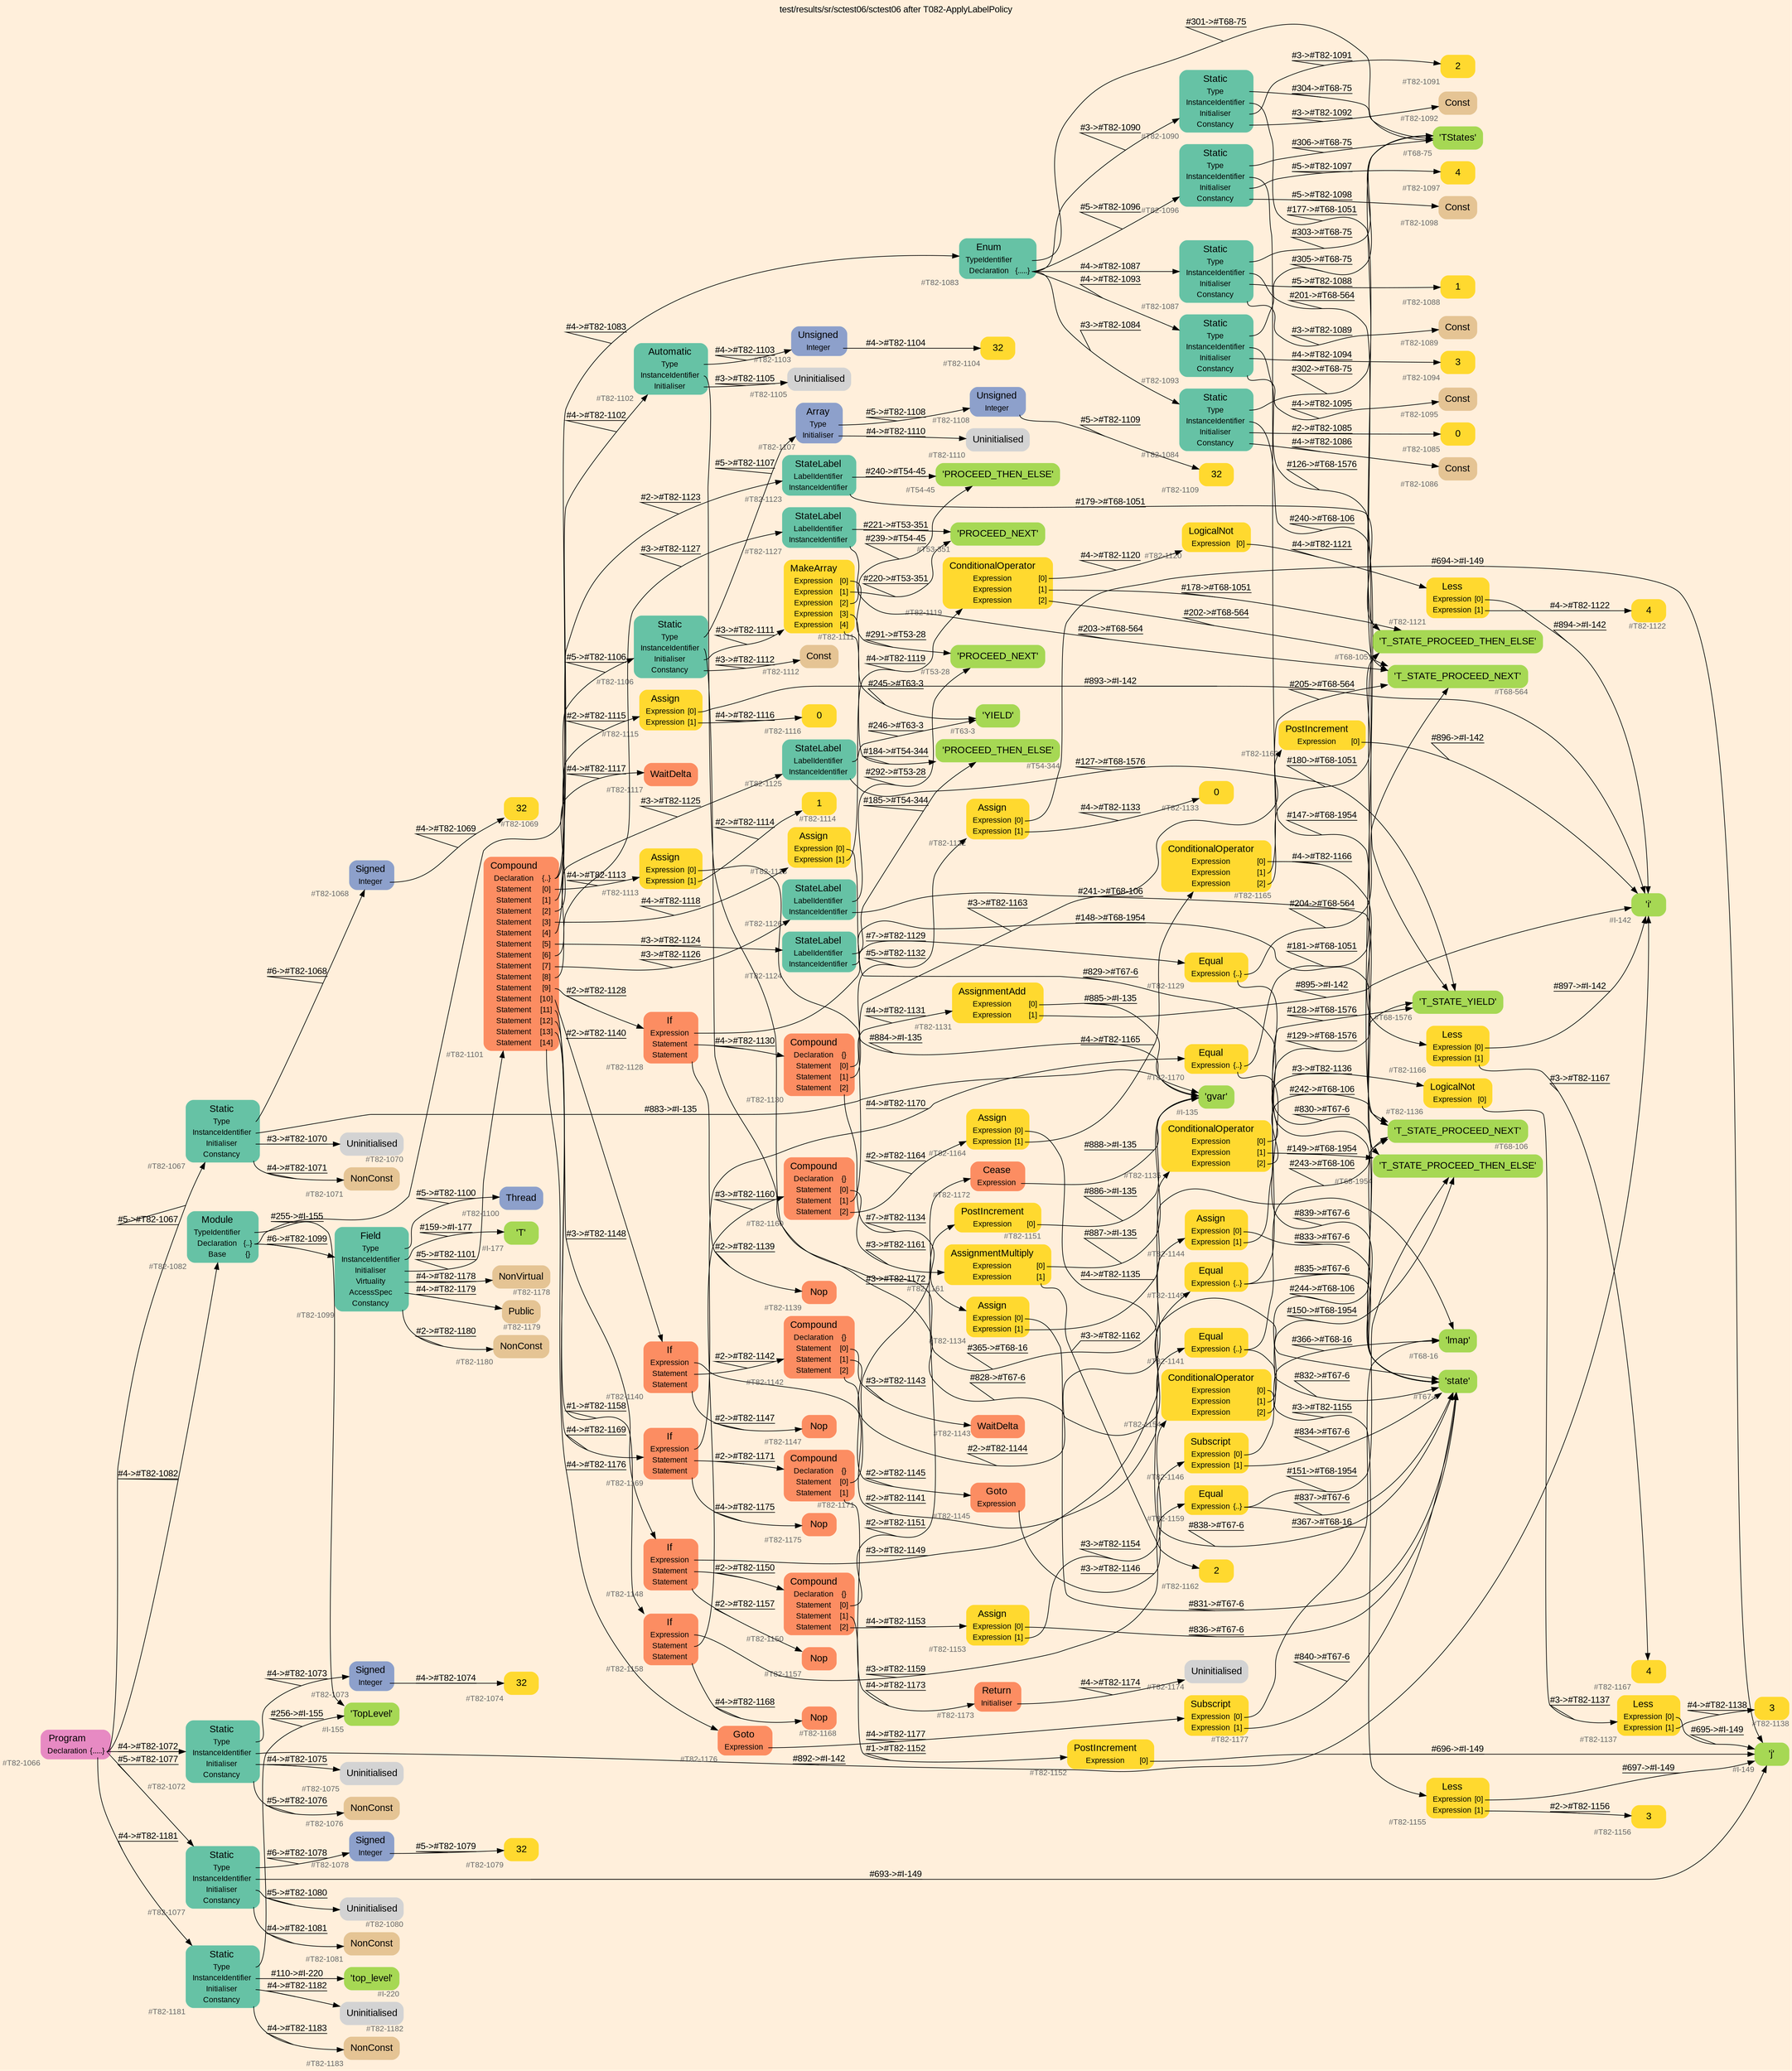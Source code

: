 digraph "test/results/sr/sctest06/sctest06 after T082-ApplyLabelPolicy" {
label = "test/results/sr/sctest06/sctest06 after T082-ApplyLabelPolicy"
labelloc = t
graph [
    rankdir = "LR"
    ranksep = 0.3
    bgcolor = antiquewhite1
    color = black
    fontcolor = black
    fontname = "Arial"
];
node [
    fontname = "Arial"
];
edge [
    fontname = "Arial"
];

// -------------------- node figure --------------------
// -------- block #T82-1066 ----------
"#T82-1066" [
    fillcolor = "/set28/4"
    xlabel = "#T82-1066"
    fontsize = "12"
    fontcolor = grey40
    shape = "plaintext"
    label = <<TABLE BORDER="0" CELLBORDER="0" CELLSPACING="0">
     <TR><TD><FONT COLOR="black" POINT-SIZE="15">Program</FONT></TD></TR>
     <TR><TD><FONT COLOR="black" POINT-SIZE="12">Declaration</FONT></TD><TD PORT="port0"><FONT COLOR="black" POINT-SIZE="12">{.....}</FONT></TD></TR>
    </TABLE>>
    style = "rounded,filled"
];

// -------- block #T82-1067 ----------
"#T82-1067" [
    fillcolor = "/set28/1"
    xlabel = "#T82-1067"
    fontsize = "12"
    fontcolor = grey40
    shape = "plaintext"
    label = <<TABLE BORDER="0" CELLBORDER="0" CELLSPACING="0">
     <TR><TD><FONT COLOR="black" POINT-SIZE="15">Static</FONT></TD></TR>
     <TR><TD><FONT COLOR="black" POINT-SIZE="12">Type</FONT></TD><TD PORT="port0"></TD></TR>
     <TR><TD><FONT COLOR="black" POINT-SIZE="12">InstanceIdentifier</FONT></TD><TD PORT="port1"></TD></TR>
     <TR><TD><FONT COLOR="black" POINT-SIZE="12">Initialiser</FONT></TD><TD PORT="port2"></TD></TR>
     <TR><TD><FONT COLOR="black" POINT-SIZE="12">Constancy</FONT></TD><TD PORT="port3"></TD></TR>
    </TABLE>>
    style = "rounded,filled"
];

// -------- block #T82-1068 ----------
"#T82-1068" [
    fillcolor = "/set28/3"
    xlabel = "#T82-1068"
    fontsize = "12"
    fontcolor = grey40
    shape = "plaintext"
    label = <<TABLE BORDER="0" CELLBORDER="0" CELLSPACING="0">
     <TR><TD><FONT COLOR="black" POINT-SIZE="15">Signed</FONT></TD></TR>
     <TR><TD><FONT COLOR="black" POINT-SIZE="12">Integer</FONT></TD><TD PORT="port0"></TD></TR>
    </TABLE>>
    style = "rounded,filled"
];

// -------- block #T82-1069 ----------
"#T82-1069" [
    fillcolor = "/set28/6"
    xlabel = "#T82-1069"
    fontsize = "12"
    fontcolor = grey40
    shape = "plaintext"
    label = <<TABLE BORDER="0" CELLBORDER="0" CELLSPACING="0">
     <TR><TD><FONT COLOR="black" POINT-SIZE="15">32</FONT></TD></TR>
    </TABLE>>
    style = "rounded,filled"
];

// -------- block #I-135 ----------
"#I-135" [
    fillcolor = "/set28/5"
    xlabel = "#I-135"
    fontsize = "12"
    fontcolor = grey40
    shape = "plaintext"
    label = <<TABLE BORDER="0" CELLBORDER="0" CELLSPACING="0">
     <TR><TD><FONT COLOR="black" POINT-SIZE="15">'gvar'</FONT></TD></TR>
    </TABLE>>
    style = "rounded,filled"
];

// -------- block #T82-1070 ----------
"#T82-1070" [
    xlabel = "#T82-1070"
    fontsize = "12"
    fontcolor = grey40
    shape = "plaintext"
    label = <<TABLE BORDER="0" CELLBORDER="0" CELLSPACING="0">
     <TR><TD><FONT COLOR="black" POINT-SIZE="15">Uninitialised</FONT></TD></TR>
    </TABLE>>
    style = "rounded,filled"
];

// -------- block #T82-1071 ----------
"#T82-1071" [
    fillcolor = "/set28/7"
    xlabel = "#T82-1071"
    fontsize = "12"
    fontcolor = grey40
    shape = "plaintext"
    label = <<TABLE BORDER="0" CELLBORDER="0" CELLSPACING="0">
     <TR><TD><FONT COLOR="black" POINT-SIZE="15">NonConst</FONT></TD></TR>
    </TABLE>>
    style = "rounded,filled"
];

// -------- block #T82-1072 ----------
"#T82-1072" [
    fillcolor = "/set28/1"
    xlabel = "#T82-1072"
    fontsize = "12"
    fontcolor = grey40
    shape = "plaintext"
    label = <<TABLE BORDER="0" CELLBORDER="0" CELLSPACING="0">
     <TR><TD><FONT COLOR="black" POINT-SIZE="15">Static</FONT></TD></TR>
     <TR><TD><FONT COLOR="black" POINT-SIZE="12">Type</FONT></TD><TD PORT="port0"></TD></TR>
     <TR><TD><FONT COLOR="black" POINT-SIZE="12">InstanceIdentifier</FONT></TD><TD PORT="port1"></TD></TR>
     <TR><TD><FONT COLOR="black" POINT-SIZE="12">Initialiser</FONT></TD><TD PORT="port2"></TD></TR>
     <TR><TD><FONT COLOR="black" POINT-SIZE="12">Constancy</FONT></TD><TD PORT="port3"></TD></TR>
    </TABLE>>
    style = "rounded,filled"
];

// -------- block #T82-1073 ----------
"#T82-1073" [
    fillcolor = "/set28/3"
    xlabel = "#T82-1073"
    fontsize = "12"
    fontcolor = grey40
    shape = "plaintext"
    label = <<TABLE BORDER="0" CELLBORDER="0" CELLSPACING="0">
     <TR><TD><FONT COLOR="black" POINT-SIZE="15">Signed</FONT></TD></TR>
     <TR><TD><FONT COLOR="black" POINT-SIZE="12">Integer</FONT></TD><TD PORT="port0"></TD></TR>
    </TABLE>>
    style = "rounded,filled"
];

// -------- block #T82-1074 ----------
"#T82-1074" [
    fillcolor = "/set28/6"
    xlabel = "#T82-1074"
    fontsize = "12"
    fontcolor = grey40
    shape = "plaintext"
    label = <<TABLE BORDER="0" CELLBORDER="0" CELLSPACING="0">
     <TR><TD><FONT COLOR="black" POINT-SIZE="15">32</FONT></TD></TR>
    </TABLE>>
    style = "rounded,filled"
];

// -------- block #I-142 ----------
"#I-142" [
    fillcolor = "/set28/5"
    xlabel = "#I-142"
    fontsize = "12"
    fontcolor = grey40
    shape = "plaintext"
    label = <<TABLE BORDER="0" CELLBORDER="0" CELLSPACING="0">
     <TR><TD><FONT COLOR="black" POINT-SIZE="15">'i'</FONT></TD></TR>
    </TABLE>>
    style = "rounded,filled"
];

// -------- block #T82-1075 ----------
"#T82-1075" [
    xlabel = "#T82-1075"
    fontsize = "12"
    fontcolor = grey40
    shape = "plaintext"
    label = <<TABLE BORDER="0" CELLBORDER="0" CELLSPACING="0">
     <TR><TD><FONT COLOR="black" POINT-SIZE="15">Uninitialised</FONT></TD></TR>
    </TABLE>>
    style = "rounded,filled"
];

// -------- block #T82-1076 ----------
"#T82-1076" [
    fillcolor = "/set28/7"
    xlabel = "#T82-1076"
    fontsize = "12"
    fontcolor = grey40
    shape = "plaintext"
    label = <<TABLE BORDER="0" CELLBORDER="0" CELLSPACING="0">
     <TR><TD><FONT COLOR="black" POINT-SIZE="15">NonConst</FONT></TD></TR>
    </TABLE>>
    style = "rounded,filled"
];

// -------- block #T82-1077 ----------
"#T82-1077" [
    fillcolor = "/set28/1"
    xlabel = "#T82-1077"
    fontsize = "12"
    fontcolor = grey40
    shape = "plaintext"
    label = <<TABLE BORDER="0" CELLBORDER="0" CELLSPACING="0">
     <TR><TD><FONT COLOR="black" POINT-SIZE="15">Static</FONT></TD></TR>
     <TR><TD><FONT COLOR="black" POINT-SIZE="12">Type</FONT></TD><TD PORT="port0"></TD></TR>
     <TR><TD><FONT COLOR="black" POINT-SIZE="12">InstanceIdentifier</FONT></TD><TD PORT="port1"></TD></TR>
     <TR><TD><FONT COLOR="black" POINT-SIZE="12">Initialiser</FONT></TD><TD PORT="port2"></TD></TR>
     <TR><TD><FONT COLOR="black" POINT-SIZE="12">Constancy</FONT></TD><TD PORT="port3"></TD></TR>
    </TABLE>>
    style = "rounded,filled"
];

// -------- block #T82-1078 ----------
"#T82-1078" [
    fillcolor = "/set28/3"
    xlabel = "#T82-1078"
    fontsize = "12"
    fontcolor = grey40
    shape = "plaintext"
    label = <<TABLE BORDER="0" CELLBORDER="0" CELLSPACING="0">
     <TR><TD><FONT COLOR="black" POINT-SIZE="15">Signed</FONT></TD></TR>
     <TR><TD><FONT COLOR="black" POINT-SIZE="12">Integer</FONT></TD><TD PORT="port0"></TD></TR>
    </TABLE>>
    style = "rounded,filled"
];

// -------- block #T82-1079 ----------
"#T82-1079" [
    fillcolor = "/set28/6"
    xlabel = "#T82-1079"
    fontsize = "12"
    fontcolor = grey40
    shape = "plaintext"
    label = <<TABLE BORDER="0" CELLBORDER="0" CELLSPACING="0">
     <TR><TD><FONT COLOR="black" POINT-SIZE="15">32</FONT></TD></TR>
    </TABLE>>
    style = "rounded,filled"
];

// -------- block #I-149 ----------
"#I-149" [
    fillcolor = "/set28/5"
    xlabel = "#I-149"
    fontsize = "12"
    fontcolor = grey40
    shape = "plaintext"
    label = <<TABLE BORDER="0" CELLBORDER="0" CELLSPACING="0">
     <TR><TD><FONT COLOR="black" POINT-SIZE="15">'j'</FONT></TD></TR>
    </TABLE>>
    style = "rounded,filled"
];

// -------- block #T82-1080 ----------
"#T82-1080" [
    xlabel = "#T82-1080"
    fontsize = "12"
    fontcolor = grey40
    shape = "plaintext"
    label = <<TABLE BORDER="0" CELLBORDER="0" CELLSPACING="0">
     <TR><TD><FONT COLOR="black" POINT-SIZE="15">Uninitialised</FONT></TD></TR>
    </TABLE>>
    style = "rounded,filled"
];

// -------- block #T82-1081 ----------
"#T82-1081" [
    fillcolor = "/set28/7"
    xlabel = "#T82-1081"
    fontsize = "12"
    fontcolor = grey40
    shape = "plaintext"
    label = <<TABLE BORDER="0" CELLBORDER="0" CELLSPACING="0">
     <TR><TD><FONT COLOR="black" POINT-SIZE="15">NonConst</FONT></TD></TR>
    </TABLE>>
    style = "rounded,filled"
];

// -------- block #T82-1082 ----------
"#T82-1082" [
    fillcolor = "/set28/1"
    xlabel = "#T82-1082"
    fontsize = "12"
    fontcolor = grey40
    shape = "plaintext"
    label = <<TABLE BORDER="0" CELLBORDER="0" CELLSPACING="0">
     <TR><TD><FONT COLOR="black" POINT-SIZE="15">Module</FONT></TD></TR>
     <TR><TD><FONT COLOR="black" POINT-SIZE="12">TypeIdentifier</FONT></TD><TD PORT="port0"></TD></TR>
     <TR><TD><FONT COLOR="black" POINT-SIZE="12">Declaration</FONT></TD><TD PORT="port1"><FONT COLOR="black" POINT-SIZE="12">{..}</FONT></TD></TR>
     <TR><TD><FONT COLOR="black" POINT-SIZE="12">Base</FONT></TD><TD PORT="port2"><FONT COLOR="black" POINT-SIZE="12">{}</FONT></TD></TR>
    </TABLE>>
    style = "rounded,filled"
];

// -------- block #I-155 ----------
"#I-155" [
    fillcolor = "/set28/5"
    xlabel = "#I-155"
    fontsize = "12"
    fontcolor = grey40
    shape = "plaintext"
    label = <<TABLE BORDER="0" CELLBORDER="0" CELLSPACING="0">
     <TR><TD><FONT COLOR="black" POINT-SIZE="15">'TopLevel'</FONT></TD></TR>
    </TABLE>>
    style = "rounded,filled"
];

// -------- block #T82-1083 ----------
"#T82-1083" [
    fillcolor = "/set28/1"
    xlabel = "#T82-1083"
    fontsize = "12"
    fontcolor = grey40
    shape = "plaintext"
    label = <<TABLE BORDER="0" CELLBORDER="0" CELLSPACING="0">
     <TR><TD><FONT COLOR="black" POINT-SIZE="15">Enum</FONT></TD></TR>
     <TR><TD><FONT COLOR="black" POINT-SIZE="12">TypeIdentifier</FONT></TD><TD PORT="port0"></TD></TR>
     <TR><TD><FONT COLOR="black" POINT-SIZE="12">Declaration</FONT></TD><TD PORT="port1"><FONT COLOR="black" POINT-SIZE="12">{.....}</FONT></TD></TR>
    </TABLE>>
    style = "rounded,filled"
];

// -------- block #T68-75 ----------
"#T68-75" [
    fillcolor = "/set28/5"
    xlabel = "#T68-75"
    fontsize = "12"
    fontcolor = grey40
    shape = "plaintext"
    label = <<TABLE BORDER="0" CELLBORDER="0" CELLSPACING="0">
     <TR><TD><FONT COLOR="black" POINT-SIZE="15">'TStates'</FONT></TD></TR>
    </TABLE>>
    style = "rounded,filled"
];

// -------- block #T82-1084 ----------
"#T82-1084" [
    fillcolor = "/set28/1"
    xlabel = "#T82-1084"
    fontsize = "12"
    fontcolor = grey40
    shape = "plaintext"
    label = <<TABLE BORDER="0" CELLBORDER="0" CELLSPACING="0">
     <TR><TD><FONT COLOR="black" POINT-SIZE="15">Static</FONT></TD></TR>
     <TR><TD><FONT COLOR="black" POINT-SIZE="12">Type</FONT></TD><TD PORT="port0"></TD></TR>
     <TR><TD><FONT COLOR="black" POINT-SIZE="12">InstanceIdentifier</FONT></TD><TD PORT="port1"></TD></TR>
     <TR><TD><FONT COLOR="black" POINT-SIZE="12">Initialiser</FONT></TD><TD PORT="port2"></TD></TR>
     <TR><TD><FONT COLOR="black" POINT-SIZE="12">Constancy</FONT></TD><TD PORT="port3"></TD></TR>
    </TABLE>>
    style = "rounded,filled"
];

// -------- block #T68-106 ----------
"#T68-106" [
    fillcolor = "/set28/5"
    xlabel = "#T68-106"
    fontsize = "12"
    fontcolor = grey40
    shape = "plaintext"
    label = <<TABLE BORDER="0" CELLBORDER="0" CELLSPACING="0">
     <TR><TD><FONT COLOR="black" POINT-SIZE="15">'T_STATE_PROCEED_NEXT'</FONT></TD></TR>
    </TABLE>>
    style = "rounded,filled"
];

// -------- block #T82-1085 ----------
"#T82-1085" [
    fillcolor = "/set28/6"
    xlabel = "#T82-1085"
    fontsize = "12"
    fontcolor = grey40
    shape = "plaintext"
    label = <<TABLE BORDER="0" CELLBORDER="0" CELLSPACING="0">
     <TR><TD><FONT COLOR="black" POINT-SIZE="15">0</FONT></TD></TR>
    </TABLE>>
    style = "rounded,filled"
];

// -------- block #T82-1086 ----------
"#T82-1086" [
    fillcolor = "/set28/7"
    xlabel = "#T82-1086"
    fontsize = "12"
    fontcolor = grey40
    shape = "plaintext"
    label = <<TABLE BORDER="0" CELLBORDER="0" CELLSPACING="0">
     <TR><TD><FONT COLOR="black" POINT-SIZE="15">Const</FONT></TD></TR>
    </TABLE>>
    style = "rounded,filled"
];

// -------- block #T82-1087 ----------
"#T82-1087" [
    fillcolor = "/set28/1"
    xlabel = "#T82-1087"
    fontsize = "12"
    fontcolor = grey40
    shape = "plaintext"
    label = <<TABLE BORDER="0" CELLBORDER="0" CELLSPACING="0">
     <TR><TD><FONT COLOR="black" POINT-SIZE="15">Static</FONT></TD></TR>
     <TR><TD><FONT COLOR="black" POINT-SIZE="12">Type</FONT></TD><TD PORT="port0"></TD></TR>
     <TR><TD><FONT COLOR="black" POINT-SIZE="12">InstanceIdentifier</FONT></TD><TD PORT="port1"></TD></TR>
     <TR><TD><FONT COLOR="black" POINT-SIZE="12">Initialiser</FONT></TD><TD PORT="port2"></TD></TR>
     <TR><TD><FONT COLOR="black" POINT-SIZE="12">Constancy</FONT></TD><TD PORT="port3"></TD></TR>
    </TABLE>>
    style = "rounded,filled"
];

// -------- block #T68-564 ----------
"#T68-564" [
    fillcolor = "/set28/5"
    xlabel = "#T68-564"
    fontsize = "12"
    fontcolor = grey40
    shape = "plaintext"
    label = <<TABLE BORDER="0" CELLBORDER="0" CELLSPACING="0">
     <TR><TD><FONT COLOR="black" POINT-SIZE="15">'T_STATE_PROCEED_NEXT'</FONT></TD></TR>
    </TABLE>>
    style = "rounded,filled"
];

// -------- block #T82-1088 ----------
"#T82-1088" [
    fillcolor = "/set28/6"
    xlabel = "#T82-1088"
    fontsize = "12"
    fontcolor = grey40
    shape = "plaintext"
    label = <<TABLE BORDER="0" CELLBORDER="0" CELLSPACING="0">
     <TR><TD><FONT COLOR="black" POINT-SIZE="15">1</FONT></TD></TR>
    </TABLE>>
    style = "rounded,filled"
];

// -------- block #T82-1089 ----------
"#T82-1089" [
    fillcolor = "/set28/7"
    xlabel = "#T82-1089"
    fontsize = "12"
    fontcolor = grey40
    shape = "plaintext"
    label = <<TABLE BORDER="0" CELLBORDER="0" CELLSPACING="0">
     <TR><TD><FONT COLOR="black" POINT-SIZE="15">Const</FONT></TD></TR>
    </TABLE>>
    style = "rounded,filled"
];

// -------- block #T82-1090 ----------
"#T82-1090" [
    fillcolor = "/set28/1"
    xlabel = "#T82-1090"
    fontsize = "12"
    fontcolor = grey40
    shape = "plaintext"
    label = <<TABLE BORDER="0" CELLBORDER="0" CELLSPACING="0">
     <TR><TD><FONT COLOR="black" POINT-SIZE="15">Static</FONT></TD></TR>
     <TR><TD><FONT COLOR="black" POINT-SIZE="12">Type</FONT></TD><TD PORT="port0"></TD></TR>
     <TR><TD><FONT COLOR="black" POINT-SIZE="12">InstanceIdentifier</FONT></TD><TD PORT="port1"></TD></TR>
     <TR><TD><FONT COLOR="black" POINT-SIZE="12">Initialiser</FONT></TD><TD PORT="port2"></TD></TR>
     <TR><TD><FONT COLOR="black" POINT-SIZE="12">Constancy</FONT></TD><TD PORT="port3"></TD></TR>
    </TABLE>>
    style = "rounded,filled"
];

// -------- block #T68-1051 ----------
"#T68-1051" [
    fillcolor = "/set28/5"
    xlabel = "#T68-1051"
    fontsize = "12"
    fontcolor = grey40
    shape = "plaintext"
    label = <<TABLE BORDER="0" CELLBORDER="0" CELLSPACING="0">
     <TR><TD><FONT COLOR="black" POINT-SIZE="15">'T_STATE_PROCEED_THEN_ELSE'</FONT></TD></TR>
    </TABLE>>
    style = "rounded,filled"
];

// -------- block #T82-1091 ----------
"#T82-1091" [
    fillcolor = "/set28/6"
    xlabel = "#T82-1091"
    fontsize = "12"
    fontcolor = grey40
    shape = "plaintext"
    label = <<TABLE BORDER="0" CELLBORDER="0" CELLSPACING="0">
     <TR><TD><FONT COLOR="black" POINT-SIZE="15">2</FONT></TD></TR>
    </TABLE>>
    style = "rounded,filled"
];

// -------- block #T82-1092 ----------
"#T82-1092" [
    fillcolor = "/set28/7"
    xlabel = "#T82-1092"
    fontsize = "12"
    fontcolor = grey40
    shape = "plaintext"
    label = <<TABLE BORDER="0" CELLBORDER="0" CELLSPACING="0">
     <TR><TD><FONT COLOR="black" POINT-SIZE="15">Const</FONT></TD></TR>
    </TABLE>>
    style = "rounded,filled"
];

// -------- block #T82-1093 ----------
"#T82-1093" [
    fillcolor = "/set28/1"
    xlabel = "#T82-1093"
    fontsize = "12"
    fontcolor = grey40
    shape = "plaintext"
    label = <<TABLE BORDER="0" CELLBORDER="0" CELLSPACING="0">
     <TR><TD><FONT COLOR="black" POINT-SIZE="15">Static</FONT></TD></TR>
     <TR><TD><FONT COLOR="black" POINT-SIZE="12">Type</FONT></TD><TD PORT="port0"></TD></TR>
     <TR><TD><FONT COLOR="black" POINT-SIZE="12">InstanceIdentifier</FONT></TD><TD PORT="port1"></TD></TR>
     <TR><TD><FONT COLOR="black" POINT-SIZE="12">Initialiser</FONT></TD><TD PORT="port2"></TD></TR>
     <TR><TD><FONT COLOR="black" POINT-SIZE="12">Constancy</FONT></TD><TD PORT="port3"></TD></TR>
    </TABLE>>
    style = "rounded,filled"
];

// -------- block #T68-1576 ----------
"#T68-1576" [
    fillcolor = "/set28/5"
    xlabel = "#T68-1576"
    fontsize = "12"
    fontcolor = grey40
    shape = "plaintext"
    label = <<TABLE BORDER="0" CELLBORDER="0" CELLSPACING="0">
     <TR><TD><FONT COLOR="black" POINT-SIZE="15">'T_STATE_YIELD'</FONT></TD></TR>
    </TABLE>>
    style = "rounded,filled"
];

// -------- block #T82-1094 ----------
"#T82-1094" [
    fillcolor = "/set28/6"
    xlabel = "#T82-1094"
    fontsize = "12"
    fontcolor = grey40
    shape = "plaintext"
    label = <<TABLE BORDER="0" CELLBORDER="0" CELLSPACING="0">
     <TR><TD><FONT COLOR="black" POINT-SIZE="15">3</FONT></TD></TR>
    </TABLE>>
    style = "rounded,filled"
];

// -------- block #T82-1095 ----------
"#T82-1095" [
    fillcolor = "/set28/7"
    xlabel = "#T82-1095"
    fontsize = "12"
    fontcolor = grey40
    shape = "plaintext"
    label = <<TABLE BORDER="0" CELLBORDER="0" CELLSPACING="0">
     <TR><TD><FONT COLOR="black" POINT-SIZE="15">Const</FONT></TD></TR>
    </TABLE>>
    style = "rounded,filled"
];

// -------- block #T82-1096 ----------
"#T82-1096" [
    fillcolor = "/set28/1"
    xlabel = "#T82-1096"
    fontsize = "12"
    fontcolor = grey40
    shape = "plaintext"
    label = <<TABLE BORDER="0" CELLBORDER="0" CELLSPACING="0">
     <TR><TD><FONT COLOR="black" POINT-SIZE="15">Static</FONT></TD></TR>
     <TR><TD><FONT COLOR="black" POINT-SIZE="12">Type</FONT></TD><TD PORT="port0"></TD></TR>
     <TR><TD><FONT COLOR="black" POINT-SIZE="12">InstanceIdentifier</FONT></TD><TD PORT="port1"></TD></TR>
     <TR><TD><FONT COLOR="black" POINT-SIZE="12">Initialiser</FONT></TD><TD PORT="port2"></TD></TR>
     <TR><TD><FONT COLOR="black" POINT-SIZE="12">Constancy</FONT></TD><TD PORT="port3"></TD></TR>
    </TABLE>>
    style = "rounded,filled"
];

// -------- block #T68-1954 ----------
"#T68-1954" [
    fillcolor = "/set28/5"
    xlabel = "#T68-1954"
    fontsize = "12"
    fontcolor = grey40
    shape = "plaintext"
    label = <<TABLE BORDER="0" CELLBORDER="0" CELLSPACING="0">
     <TR><TD><FONT COLOR="black" POINT-SIZE="15">'T_STATE_PROCEED_THEN_ELSE'</FONT></TD></TR>
    </TABLE>>
    style = "rounded,filled"
];

// -------- block #T82-1097 ----------
"#T82-1097" [
    fillcolor = "/set28/6"
    xlabel = "#T82-1097"
    fontsize = "12"
    fontcolor = grey40
    shape = "plaintext"
    label = <<TABLE BORDER="0" CELLBORDER="0" CELLSPACING="0">
     <TR><TD><FONT COLOR="black" POINT-SIZE="15">4</FONT></TD></TR>
    </TABLE>>
    style = "rounded,filled"
];

// -------- block #T82-1098 ----------
"#T82-1098" [
    fillcolor = "/set28/7"
    xlabel = "#T82-1098"
    fontsize = "12"
    fontcolor = grey40
    shape = "plaintext"
    label = <<TABLE BORDER="0" CELLBORDER="0" CELLSPACING="0">
     <TR><TD><FONT COLOR="black" POINT-SIZE="15">Const</FONT></TD></TR>
    </TABLE>>
    style = "rounded,filled"
];

// -------- block #T82-1099 ----------
"#T82-1099" [
    fillcolor = "/set28/1"
    xlabel = "#T82-1099"
    fontsize = "12"
    fontcolor = grey40
    shape = "plaintext"
    label = <<TABLE BORDER="0" CELLBORDER="0" CELLSPACING="0">
     <TR><TD><FONT COLOR="black" POINT-SIZE="15">Field</FONT></TD></TR>
     <TR><TD><FONT COLOR="black" POINT-SIZE="12">Type</FONT></TD><TD PORT="port0"></TD></TR>
     <TR><TD><FONT COLOR="black" POINT-SIZE="12">InstanceIdentifier</FONT></TD><TD PORT="port1"></TD></TR>
     <TR><TD><FONT COLOR="black" POINT-SIZE="12">Initialiser</FONT></TD><TD PORT="port2"></TD></TR>
     <TR><TD><FONT COLOR="black" POINT-SIZE="12">Virtuality</FONT></TD><TD PORT="port3"></TD></TR>
     <TR><TD><FONT COLOR="black" POINT-SIZE="12">AccessSpec</FONT></TD><TD PORT="port4"></TD></TR>
     <TR><TD><FONT COLOR="black" POINT-SIZE="12">Constancy</FONT></TD><TD PORT="port5"></TD></TR>
    </TABLE>>
    style = "rounded,filled"
];

// -------- block #T82-1100 ----------
"#T82-1100" [
    fillcolor = "/set28/3"
    xlabel = "#T82-1100"
    fontsize = "12"
    fontcolor = grey40
    shape = "plaintext"
    label = <<TABLE BORDER="0" CELLBORDER="0" CELLSPACING="0">
     <TR><TD><FONT COLOR="black" POINT-SIZE="15">Thread</FONT></TD></TR>
    </TABLE>>
    style = "rounded,filled"
];

// -------- block #I-177 ----------
"#I-177" [
    fillcolor = "/set28/5"
    xlabel = "#I-177"
    fontsize = "12"
    fontcolor = grey40
    shape = "plaintext"
    label = <<TABLE BORDER="0" CELLBORDER="0" CELLSPACING="0">
     <TR><TD><FONT COLOR="black" POINT-SIZE="15">'T'</FONT></TD></TR>
    </TABLE>>
    style = "rounded,filled"
];

// -------- block #T82-1101 ----------
"#T82-1101" [
    fillcolor = "/set28/2"
    xlabel = "#T82-1101"
    fontsize = "12"
    fontcolor = grey40
    shape = "plaintext"
    label = <<TABLE BORDER="0" CELLBORDER="0" CELLSPACING="0">
     <TR><TD><FONT COLOR="black" POINT-SIZE="15">Compound</FONT></TD></TR>
     <TR><TD><FONT COLOR="black" POINT-SIZE="12">Declaration</FONT></TD><TD PORT="port0"><FONT COLOR="black" POINT-SIZE="12">{..}</FONT></TD></TR>
     <TR><TD><FONT COLOR="black" POINT-SIZE="12">Statement</FONT></TD><TD PORT="port1"><FONT COLOR="black" POINT-SIZE="12">[0]</FONT></TD></TR>
     <TR><TD><FONT COLOR="black" POINT-SIZE="12">Statement</FONT></TD><TD PORT="port2"><FONT COLOR="black" POINT-SIZE="12">[1]</FONT></TD></TR>
     <TR><TD><FONT COLOR="black" POINT-SIZE="12">Statement</FONT></TD><TD PORT="port3"><FONT COLOR="black" POINT-SIZE="12">[2]</FONT></TD></TR>
     <TR><TD><FONT COLOR="black" POINT-SIZE="12">Statement</FONT></TD><TD PORT="port4"><FONT COLOR="black" POINT-SIZE="12">[3]</FONT></TD></TR>
     <TR><TD><FONT COLOR="black" POINT-SIZE="12">Statement</FONT></TD><TD PORT="port5"><FONT COLOR="black" POINT-SIZE="12">[4]</FONT></TD></TR>
     <TR><TD><FONT COLOR="black" POINT-SIZE="12">Statement</FONT></TD><TD PORT="port6"><FONT COLOR="black" POINT-SIZE="12">[5]</FONT></TD></TR>
     <TR><TD><FONT COLOR="black" POINT-SIZE="12">Statement</FONT></TD><TD PORT="port7"><FONT COLOR="black" POINT-SIZE="12">[6]</FONT></TD></TR>
     <TR><TD><FONT COLOR="black" POINT-SIZE="12">Statement</FONT></TD><TD PORT="port8"><FONT COLOR="black" POINT-SIZE="12">[7]</FONT></TD></TR>
     <TR><TD><FONT COLOR="black" POINT-SIZE="12">Statement</FONT></TD><TD PORT="port9"><FONT COLOR="black" POINT-SIZE="12">[8]</FONT></TD></TR>
     <TR><TD><FONT COLOR="black" POINT-SIZE="12">Statement</FONT></TD><TD PORT="port10"><FONT COLOR="black" POINT-SIZE="12">[9]</FONT></TD></TR>
     <TR><TD><FONT COLOR="black" POINT-SIZE="12">Statement</FONT></TD><TD PORT="port11"><FONT COLOR="black" POINT-SIZE="12">[10]</FONT></TD></TR>
     <TR><TD><FONT COLOR="black" POINT-SIZE="12">Statement</FONT></TD><TD PORT="port12"><FONT COLOR="black" POINT-SIZE="12">[11]</FONT></TD></TR>
     <TR><TD><FONT COLOR="black" POINT-SIZE="12">Statement</FONT></TD><TD PORT="port13"><FONT COLOR="black" POINT-SIZE="12">[12]</FONT></TD></TR>
     <TR><TD><FONT COLOR="black" POINT-SIZE="12">Statement</FONT></TD><TD PORT="port14"><FONT COLOR="black" POINT-SIZE="12">[13]</FONT></TD></TR>
     <TR><TD><FONT COLOR="black" POINT-SIZE="12">Statement</FONT></TD><TD PORT="port15"><FONT COLOR="black" POINT-SIZE="12">[14]</FONT></TD></TR>
    </TABLE>>
    style = "rounded,filled"
];

// -------- block #T82-1102 ----------
"#T82-1102" [
    fillcolor = "/set28/1"
    xlabel = "#T82-1102"
    fontsize = "12"
    fontcolor = grey40
    shape = "plaintext"
    label = <<TABLE BORDER="0" CELLBORDER="0" CELLSPACING="0">
     <TR><TD><FONT COLOR="black" POINT-SIZE="15">Automatic</FONT></TD></TR>
     <TR><TD><FONT COLOR="black" POINT-SIZE="12">Type</FONT></TD><TD PORT="port0"></TD></TR>
     <TR><TD><FONT COLOR="black" POINT-SIZE="12">InstanceIdentifier</FONT></TD><TD PORT="port1"></TD></TR>
     <TR><TD><FONT COLOR="black" POINT-SIZE="12">Initialiser</FONT></TD><TD PORT="port2"></TD></TR>
    </TABLE>>
    style = "rounded,filled"
];

// -------- block #T82-1103 ----------
"#T82-1103" [
    fillcolor = "/set28/3"
    xlabel = "#T82-1103"
    fontsize = "12"
    fontcolor = grey40
    shape = "plaintext"
    label = <<TABLE BORDER="0" CELLBORDER="0" CELLSPACING="0">
     <TR><TD><FONT COLOR="black" POINT-SIZE="15">Unsigned</FONT></TD></TR>
     <TR><TD><FONT COLOR="black" POINT-SIZE="12">Integer</FONT></TD><TD PORT="port0"></TD></TR>
    </TABLE>>
    style = "rounded,filled"
];

// -------- block #T82-1104 ----------
"#T82-1104" [
    fillcolor = "/set28/6"
    xlabel = "#T82-1104"
    fontsize = "12"
    fontcolor = grey40
    shape = "plaintext"
    label = <<TABLE BORDER="0" CELLBORDER="0" CELLSPACING="0">
     <TR><TD><FONT COLOR="black" POINT-SIZE="15">32</FONT></TD></TR>
    </TABLE>>
    style = "rounded,filled"
];

// -------- block #T67-6 ----------
"#T67-6" [
    fillcolor = "/set28/5"
    xlabel = "#T67-6"
    fontsize = "12"
    fontcolor = grey40
    shape = "plaintext"
    label = <<TABLE BORDER="0" CELLBORDER="0" CELLSPACING="0">
     <TR><TD><FONT COLOR="black" POINT-SIZE="15">'state'</FONT></TD></TR>
    </TABLE>>
    style = "rounded,filled"
];

// -------- block #T82-1105 ----------
"#T82-1105" [
    xlabel = "#T82-1105"
    fontsize = "12"
    fontcolor = grey40
    shape = "plaintext"
    label = <<TABLE BORDER="0" CELLBORDER="0" CELLSPACING="0">
     <TR><TD><FONT COLOR="black" POINT-SIZE="15">Uninitialised</FONT></TD></TR>
    </TABLE>>
    style = "rounded,filled"
];

// -------- block #T82-1106 ----------
"#T82-1106" [
    fillcolor = "/set28/1"
    xlabel = "#T82-1106"
    fontsize = "12"
    fontcolor = grey40
    shape = "plaintext"
    label = <<TABLE BORDER="0" CELLBORDER="0" CELLSPACING="0">
     <TR><TD><FONT COLOR="black" POINT-SIZE="15">Static</FONT></TD></TR>
     <TR><TD><FONT COLOR="black" POINT-SIZE="12">Type</FONT></TD><TD PORT="port0"></TD></TR>
     <TR><TD><FONT COLOR="black" POINT-SIZE="12">InstanceIdentifier</FONT></TD><TD PORT="port1"></TD></TR>
     <TR><TD><FONT COLOR="black" POINT-SIZE="12">Initialiser</FONT></TD><TD PORT="port2"></TD></TR>
     <TR><TD><FONT COLOR="black" POINT-SIZE="12">Constancy</FONT></TD><TD PORT="port3"></TD></TR>
    </TABLE>>
    style = "rounded,filled"
];

// -------- block #T82-1107 ----------
"#T82-1107" [
    fillcolor = "/set28/3"
    xlabel = "#T82-1107"
    fontsize = "12"
    fontcolor = grey40
    shape = "plaintext"
    label = <<TABLE BORDER="0" CELLBORDER="0" CELLSPACING="0">
     <TR><TD><FONT COLOR="black" POINT-SIZE="15">Array</FONT></TD></TR>
     <TR><TD><FONT COLOR="black" POINT-SIZE="12">Type</FONT></TD><TD PORT="port0"></TD></TR>
     <TR><TD><FONT COLOR="black" POINT-SIZE="12">Initialiser</FONT></TD><TD PORT="port1"></TD></TR>
    </TABLE>>
    style = "rounded,filled"
];

// -------- block #T82-1108 ----------
"#T82-1108" [
    fillcolor = "/set28/3"
    xlabel = "#T82-1108"
    fontsize = "12"
    fontcolor = grey40
    shape = "plaintext"
    label = <<TABLE BORDER="0" CELLBORDER="0" CELLSPACING="0">
     <TR><TD><FONT COLOR="black" POINT-SIZE="15">Unsigned</FONT></TD></TR>
     <TR><TD><FONT COLOR="black" POINT-SIZE="12">Integer</FONT></TD><TD PORT="port0"></TD></TR>
    </TABLE>>
    style = "rounded,filled"
];

// -------- block #T82-1109 ----------
"#T82-1109" [
    fillcolor = "/set28/6"
    xlabel = "#T82-1109"
    fontsize = "12"
    fontcolor = grey40
    shape = "plaintext"
    label = <<TABLE BORDER="0" CELLBORDER="0" CELLSPACING="0">
     <TR><TD><FONT COLOR="black" POINT-SIZE="15">32</FONT></TD></TR>
    </TABLE>>
    style = "rounded,filled"
];

// -------- block #T82-1110 ----------
"#T82-1110" [
    xlabel = "#T82-1110"
    fontsize = "12"
    fontcolor = grey40
    shape = "plaintext"
    label = <<TABLE BORDER="0" CELLBORDER="0" CELLSPACING="0">
     <TR><TD><FONT COLOR="black" POINT-SIZE="15">Uninitialised</FONT></TD></TR>
    </TABLE>>
    style = "rounded,filled"
];

// -------- block #T68-16 ----------
"#T68-16" [
    fillcolor = "/set28/5"
    xlabel = "#T68-16"
    fontsize = "12"
    fontcolor = grey40
    shape = "plaintext"
    label = <<TABLE BORDER="0" CELLBORDER="0" CELLSPACING="0">
     <TR><TD><FONT COLOR="black" POINT-SIZE="15">'lmap'</FONT></TD></TR>
    </TABLE>>
    style = "rounded,filled"
];

// -------- block #T82-1111 ----------
"#T82-1111" [
    fillcolor = "/set28/6"
    xlabel = "#T82-1111"
    fontsize = "12"
    fontcolor = grey40
    shape = "plaintext"
    label = <<TABLE BORDER="0" CELLBORDER="0" CELLSPACING="0">
     <TR><TD><FONT COLOR="black" POINT-SIZE="15">MakeArray</FONT></TD></TR>
     <TR><TD><FONT COLOR="black" POINT-SIZE="12">Expression</FONT></TD><TD PORT="port0"><FONT COLOR="black" POINT-SIZE="12">[0]</FONT></TD></TR>
     <TR><TD><FONT COLOR="black" POINT-SIZE="12">Expression</FONT></TD><TD PORT="port1"><FONT COLOR="black" POINT-SIZE="12">[1]</FONT></TD></TR>
     <TR><TD><FONT COLOR="black" POINT-SIZE="12">Expression</FONT></TD><TD PORT="port2"><FONT COLOR="black" POINT-SIZE="12">[2]</FONT></TD></TR>
     <TR><TD><FONT COLOR="black" POINT-SIZE="12">Expression</FONT></TD><TD PORT="port3"><FONT COLOR="black" POINT-SIZE="12">[3]</FONT></TD></TR>
     <TR><TD><FONT COLOR="black" POINT-SIZE="12">Expression</FONT></TD><TD PORT="port4"><FONT COLOR="black" POINT-SIZE="12">[4]</FONT></TD></TR>
    </TABLE>>
    style = "rounded,filled"
];

// -------- block #T53-28 ----------
"#T53-28" [
    fillcolor = "/set28/5"
    xlabel = "#T53-28"
    fontsize = "12"
    fontcolor = grey40
    shape = "plaintext"
    label = <<TABLE BORDER="0" CELLBORDER="0" CELLSPACING="0">
     <TR><TD><FONT COLOR="black" POINT-SIZE="15">'PROCEED_NEXT'</FONT></TD></TR>
    </TABLE>>
    style = "rounded,filled"
];

// -------- block #T53-351 ----------
"#T53-351" [
    fillcolor = "/set28/5"
    xlabel = "#T53-351"
    fontsize = "12"
    fontcolor = grey40
    shape = "plaintext"
    label = <<TABLE BORDER="0" CELLBORDER="0" CELLSPACING="0">
     <TR><TD><FONT COLOR="black" POINT-SIZE="15">'PROCEED_NEXT'</FONT></TD></TR>
    </TABLE>>
    style = "rounded,filled"
];

// -------- block #T54-45 ----------
"#T54-45" [
    fillcolor = "/set28/5"
    xlabel = "#T54-45"
    fontsize = "12"
    fontcolor = grey40
    shape = "plaintext"
    label = <<TABLE BORDER="0" CELLBORDER="0" CELLSPACING="0">
     <TR><TD><FONT COLOR="black" POINT-SIZE="15">'PROCEED_THEN_ELSE'</FONT></TD></TR>
    </TABLE>>
    style = "rounded,filled"
];

// -------- block #T63-3 ----------
"#T63-3" [
    fillcolor = "/set28/5"
    xlabel = "#T63-3"
    fontsize = "12"
    fontcolor = grey40
    shape = "plaintext"
    label = <<TABLE BORDER="0" CELLBORDER="0" CELLSPACING="0">
     <TR><TD><FONT COLOR="black" POINT-SIZE="15">'YIELD'</FONT></TD></TR>
    </TABLE>>
    style = "rounded,filled"
];

// -------- block #T54-344 ----------
"#T54-344" [
    fillcolor = "/set28/5"
    xlabel = "#T54-344"
    fontsize = "12"
    fontcolor = grey40
    shape = "plaintext"
    label = <<TABLE BORDER="0" CELLBORDER="0" CELLSPACING="0">
     <TR><TD><FONT COLOR="black" POINT-SIZE="15">'PROCEED_THEN_ELSE'</FONT></TD></TR>
    </TABLE>>
    style = "rounded,filled"
];

// -------- block #T82-1112 ----------
"#T82-1112" [
    fillcolor = "/set28/7"
    xlabel = "#T82-1112"
    fontsize = "12"
    fontcolor = grey40
    shape = "plaintext"
    label = <<TABLE BORDER="0" CELLBORDER="0" CELLSPACING="0">
     <TR><TD><FONT COLOR="black" POINT-SIZE="15">Const</FONT></TD></TR>
    </TABLE>>
    style = "rounded,filled"
];

// -------- block #T82-1113 ----------
"#T82-1113" [
    fillcolor = "/set28/6"
    xlabel = "#T82-1113"
    fontsize = "12"
    fontcolor = grey40
    shape = "plaintext"
    label = <<TABLE BORDER="0" CELLBORDER="0" CELLSPACING="0">
     <TR><TD><FONT COLOR="black" POINT-SIZE="15">Assign</FONT></TD></TR>
     <TR><TD><FONT COLOR="black" POINT-SIZE="12">Expression</FONT></TD><TD PORT="port0"><FONT COLOR="black" POINT-SIZE="12">[0]</FONT></TD></TR>
     <TR><TD><FONT COLOR="black" POINT-SIZE="12">Expression</FONT></TD><TD PORT="port1"><FONT COLOR="black" POINT-SIZE="12">[1]</FONT></TD></TR>
    </TABLE>>
    style = "rounded,filled"
];

// -------- block #T82-1114 ----------
"#T82-1114" [
    fillcolor = "/set28/6"
    xlabel = "#T82-1114"
    fontsize = "12"
    fontcolor = grey40
    shape = "plaintext"
    label = <<TABLE BORDER="0" CELLBORDER="0" CELLSPACING="0">
     <TR><TD><FONT COLOR="black" POINT-SIZE="15">1</FONT></TD></TR>
    </TABLE>>
    style = "rounded,filled"
];

// -------- block #T82-1115 ----------
"#T82-1115" [
    fillcolor = "/set28/6"
    xlabel = "#T82-1115"
    fontsize = "12"
    fontcolor = grey40
    shape = "plaintext"
    label = <<TABLE BORDER="0" CELLBORDER="0" CELLSPACING="0">
     <TR><TD><FONT COLOR="black" POINT-SIZE="15">Assign</FONT></TD></TR>
     <TR><TD><FONT COLOR="black" POINT-SIZE="12">Expression</FONT></TD><TD PORT="port0"><FONT COLOR="black" POINT-SIZE="12">[0]</FONT></TD></TR>
     <TR><TD><FONT COLOR="black" POINT-SIZE="12">Expression</FONT></TD><TD PORT="port1"><FONT COLOR="black" POINT-SIZE="12">[1]</FONT></TD></TR>
    </TABLE>>
    style = "rounded,filled"
];

// -------- block #T82-1116 ----------
"#T82-1116" [
    fillcolor = "/set28/6"
    xlabel = "#T82-1116"
    fontsize = "12"
    fontcolor = grey40
    shape = "plaintext"
    label = <<TABLE BORDER="0" CELLBORDER="0" CELLSPACING="0">
     <TR><TD><FONT COLOR="black" POINT-SIZE="15">0</FONT></TD></TR>
    </TABLE>>
    style = "rounded,filled"
];

// -------- block #T82-1117 ----------
"#T82-1117" [
    fillcolor = "/set28/2"
    xlabel = "#T82-1117"
    fontsize = "12"
    fontcolor = grey40
    shape = "plaintext"
    label = <<TABLE BORDER="0" CELLBORDER="0" CELLSPACING="0">
     <TR><TD><FONT COLOR="black" POINT-SIZE="15">WaitDelta</FONT></TD></TR>
    </TABLE>>
    style = "rounded,filled"
];

// -------- block #T82-1118 ----------
"#T82-1118" [
    fillcolor = "/set28/6"
    xlabel = "#T82-1118"
    fontsize = "12"
    fontcolor = grey40
    shape = "plaintext"
    label = <<TABLE BORDER="0" CELLBORDER="0" CELLSPACING="0">
     <TR><TD><FONT COLOR="black" POINT-SIZE="15">Assign</FONT></TD></TR>
     <TR><TD><FONT COLOR="black" POINT-SIZE="12">Expression</FONT></TD><TD PORT="port0"><FONT COLOR="black" POINT-SIZE="12">[0]</FONT></TD></TR>
     <TR><TD><FONT COLOR="black" POINT-SIZE="12">Expression</FONT></TD><TD PORT="port1"><FONT COLOR="black" POINT-SIZE="12">[1]</FONT></TD></TR>
    </TABLE>>
    style = "rounded,filled"
];

// -------- block #T82-1119 ----------
"#T82-1119" [
    fillcolor = "/set28/6"
    xlabel = "#T82-1119"
    fontsize = "12"
    fontcolor = grey40
    shape = "plaintext"
    label = <<TABLE BORDER="0" CELLBORDER="0" CELLSPACING="0">
     <TR><TD><FONT COLOR="black" POINT-SIZE="15">ConditionalOperator</FONT></TD></TR>
     <TR><TD><FONT COLOR="black" POINT-SIZE="12">Expression</FONT></TD><TD PORT="port0"><FONT COLOR="black" POINT-SIZE="12">[0]</FONT></TD></TR>
     <TR><TD><FONT COLOR="black" POINT-SIZE="12">Expression</FONT></TD><TD PORT="port1"><FONT COLOR="black" POINT-SIZE="12">[1]</FONT></TD></TR>
     <TR><TD><FONT COLOR="black" POINT-SIZE="12">Expression</FONT></TD><TD PORT="port2"><FONT COLOR="black" POINT-SIZE="12">[2]</FONT></TD></TR>
    </TABLE>>
    style = "rounded,filled"
];

// -------- block #T82-1120 ----------
"#T82-1120" [
    fillcolor = "/set28/6"
    xlabel = "#T82-1120"
    fontsize = "12"
    fontcolor = grey40
    shape = "plaintext"
    label = <<TABLE BORDER="0" CELLBORDER="0" CELLSPACING="0">
     <TR><TD><FONT COLOR="black" POINT-SIZE="15">LogicalNot</FONT></TD></TR>
     <TR><TD><FONT COLOR="black" POINT-SIZE="12">Expression</FONT></TD><TD PORT="port0"><FONT COLOR="black" POINT-SIZE="12">[0]</FONT></TD></TR>
    </TABLE>>
    style = "rounded,filled"
];

// -------- block #T82-1121 ----------
"#T82-1121" [
    fillcolor = "/set28/6"
    xlabel = "#T82-1121"
    fontsize = "12"
    fontcolor = grey40
    shape = "plaintext"
    label = <<TABLE BORDER="0" CELLBORDER="0" CELLSPACING="0">
     <TR><TD><FONT COLOR="black" POINT-SIZE="15">Less</FONT></TD></TR>
     <TR><TD><FONT COLOR="black" POINT-SIZE="12">Expression</FONT></TD><TD PORT="port0"><FONT COLOR="black" POINT-SIZE="12">[0]</FONT></TD></TR>
     <TR><TD><FONT COLOR="black" POINT-SIZE="12">Expression</FONT></TD><TD PORT="port1"><FONT COLOR="black" POINT-SIZE="12">[1]</FONT></TD></TR>
    </TABLE>>
    style = "rounded,filled"
];

// -------- block #T82-1122 ----------
"#T82-1122" [
    fillcolor = "/set28/6"
    xlabel = "#T82-1122"
    fontsize = "12"
    fontcolor = grey40
    shape = "plaintext"
    label = <<TABLE BORDER="0" CELLBORDER="0" CELLSPACING="0">
     <TR><TD><FONT COLOR="black" POINT-SIZE="15">4</FONT></TD></TR>
    </TABLE>>
    style = "rounded,filled"
];

// -------- block #T82-1123 ----------
"#T82-1123" [
    fillcolor = "/set28/1"
    xlabel = "#T82-1123"
    fontsize = "12"
    fontcolor = grey40
    shape = "plaintext"
    label = <<TABLE BORDER="0" CELLBORDER="0" CELLSPACING="0">
     <TR><TD><FONT COLOR="black" POINT-SIZE="15">StateLabel</FONT></TD></TR>
     <TR><TD><FONT COLOR="black" POINT-SIZE="12">LabelIdentifier</FONT></TD><TD PORT="port0"></TD></TR>
     <TR><TD><FONT COLOR="black" POINT-SIZE="12">InstanceIdentifier</FONT></TD><TD PORT="port1"></TD></TR>
    </TABLE>>
    style = "rounded,filled"
];

// -------- block #T82-1124 ----------
"#T82-1124" [
    fillcolor = "/set28/1"
    xlabel = "#T82-1124"
    fontsize = "12"
    fontcolor = grey40
    shape = "plaintext"
    label = <<TABLE BORDER="0" CELLBORDER="0" CELLSPACING="0">
     <TR><TD><FONT COLOR="black" POINT-SIZE="15">StateLabel</FONT></TD></TR>
     <TR><TD><FONT COLOR="black" POINT-SIZE="12">LabelIdentifier</FONT></TD><TD PORT="port0"></TD></TR>
     <TR><TD><FONT COLOR="black" POINT-SIZE="12">InstanceIdentifier</FONT></TD><TD PORT="port1"></TD></TR>
    </TABLE>>
    style = "rounded,filled"
];

// -------- block #T82-1125 ----------
"#T82-1125" [
    fillcolor = "/set28/1"
    xlabel = "#T82-1125"
    fontsize = "12"
    fontcolor = grey40
    shape = "plaintext"
    label = <<TABLE BORDER="0" CELLBORDER="0" CELLSPACING="0">
     <TR><TD><FONT COLOR="black" POINT-SIZE="15">StateLabel</FONT></TD></TR>
     <TR><TD><FONT COLOR="black" POINT-SIZE="12">LabelIdentifier</FONT></TD><TD PORT="port0"></TD></TR>
     <TR><TD><FONT COLOR="black" POINT-SIZE="12">InstanceIdentifier</FONT></TD><TD PORT="port1"></TD></TR>
    </TABLE>>
    style = "rounded,filled"
];

// -------- block #T82-1126 ----------
"#T82-1126" [
    fillcolor = "/set28/1"
    xlabel = "#T82-1126"
    fontsize = "12"
    fontcolor = grey40
    shape = "plaintext"
    label = <<TABLE BORDER="0" CELLBORDER="0" CELLSPACING="0">
     <TR><TD><FONT COLOR="black" POINT-SIZE="15">StateLabel</FONT></TD></TR>
     <TR><TD><FONT COLOR="black" POINT-SIZE="12">LabelIdentifier</FONT></TD><TD PORT="port0"></TD></TR>
     <TR><TD><FONT COLOR="black" POINT-SIZE="12">InstanceIdentifier</FONT></TD><TD PORT="port1"></TD></TR>
    </TABLE>>
    style = "rounded,filled"
];

// -------- block #T82-1127 ----------
"#T82-1127" [
    fillcolor = "/set28/1"
    xlabel = "#T82-1127"
    fontsize = "12"
    fontcolor = grey40
    shape = "plaintext"
    label = <<TABLE BORDER="0" CELLBORDER="0" CELLSPACING="0">
     <TR><TD><FONT COLOR="black" POINT-SIZE="15">StateLabel</FONT></TD></TR>
     <TR><TD><FONT COLOR="black" POINT-SIZE="12">LabelIdentifier</FONT></TD><TD PORT="port0"></TD></TR>
     <TR><TD><FONT COLOR="black" POINT-SIZE="12">InstanceIdentifier</FONT></TD><TD PORT="port1"></TD></TR>
    </TABLE>>
    style = "rounded,filled"
];

// -------- block #T82-1128 ----------
"#T82-1128" [
    fillcolor = "/set28/2"
    xlabel = "#T82-1128"
    fontsize = "12"
    fontcolor = grey40
    shape = "plaintext"
    label = <<TABLE BORDER="0" CELLBORDER="0" CELLSPACING="0">
     <TR><TD><FONT COLOR="black" POINT-SIZE="15">If</FONT></TD></TR>
     <TR><TD><FONT COLOR="black" POINT-SIZE="12">Expression</FONT></TD><TD PORT="port0"></TD></TR>
     <TR><TD><FONT COLOR="black" POINT-SIZE="12">Statement</FONT></TD><TD PORT="port1"></TD></TR>
     <TR><TD><FONT COLOR="black" POINT-SIZE="12">Statement</FONT></TD><TD PORT="port2"></TD></TR>
    </TABLE>>
    style = "rounded,filled"
];

// -------- block #T82-1129 ----------
"#T82-1129" [
    fillcolor = "/set28/6"
    xlabel = "#T82-1129"
    fontsize = "12"
    fontcolor = grey40
    shape = "plaintext"
    label = <<TABLE BORDER="0" CELLBORDER="0" CELLSPACING="0">
     <TR><TD><FONT COLOR="black" POINT-SIZE="15">Equal</FONT></TD></TR>
     <TR><TD><FONT COLOR="black" POINT-SIZE="12">Expression</FONT></TD><TD PORT="port0"><FONT COLOR="black" POINT-SIZE="12">{..}</FONT></TD></TR>
    </TABLE>>
    style = "rounded,filled"
];

// -------- block #T82-1130 ----------
"#T82-1130" [
    fillcolor = "/set28/2"
    xlabel = "#T82-1130"
    fontsize = "12"
    fontcolor = grey40
    shape = "plaintext"
    label = <<TABLE BORDER="0" CELLBORDER="0" CELLSPACING="0">
     <TR><TD><FONT COLOR="black" POINT-SIZE="15">Compound</FONT></TD></TR>
     <TR><TD><FONT COLOR="black" POINT-SIZE="12">Declaration</FONT></TD><TD PORT="port0"><FONT COLOR="black" POINT-SIZE="12">{}</FONT></TD></TR>
     <TR><TD><FONT COLOR="black" POINT-SIZE="12">Statement</FONT></TD><TD PORT="port1"><FONT COLOR="black" POINT-SIZE="12">[0]</FONT></TD></TR>
     <TR><TD><FONT COLOR="black" POINT-SIZE="12">Statement</FONT></TD><TD PORT="port2"><FONT COLOR="black" POINT-SIZE="12">[1]</FONT></TD></TR>
     <TR><TD><FONT COLOR="black" POINT-SIZE="12">Statement</FONT></TD><TD PORT="port3"><FONT COLOR="black" POINT-SIZE="12">[2]</FONT></TD></TR>
    </TABLE>>
    style = "rounded,filled"
];

// -------- block #T82-1131 ----------
"#T82-1131" [
    fillcolor = "/set28/6"
    xlabel = "#T82-1131"
    fontsize = "12"
    fontcolor = grey40
    shape = "plaintext"
    label = <<TABLE BORDER="0" CELLBORDER="0" CELLSPACING="0">
     <TR><TD><FONT COLOR="black" POINT-SIZE="15">AssignmentAdd</FONT></TD></TR>
     <TR><TD><FONT COLOR="black" POINT-SIZE="12">Expression</FONT></TD><TD PORT="port0"><FONT COLOR="black" POINT-SIZE="12">[0]</FONT></TD></TR>
     <TR><TD><FONT COLOR="black" POINT-SIZE="12">Expression</FONT></TD><TD PORT="port1"><FONT COLOR="black" POINT-SIZE="12">[1]</FONT></TD></TR>
    </TABLE>>
    style = "rounded,filled"
];

// -------- block #T82-1132 ----------
"#T82-1132" [
    fillcolor = "/set28/6"
    xlabel = "#T82-1132"
    fontsize = "12"
    fontcolor = grey40
    shape = "plaintext"
    label = <<TABLE BORDER="0" CELLBORDER="0" CELLSPACING="0">
     <TR><TD><FONT COLOR="black" POINT-SIZE="15">Assign</FONT></TD></TR>
     <TR><TD><FONT COLOR="black" POINT-SIZE="12">Expression</FONT></TD><TD PORT="port0"><FONT COLOR="black" POINT-SIZE="12">[0]</FONT></TD></TR>
     <TR><TD><FONT COLOR="black" POINT-SIZE="12">Expression</FONT></TD><TD PORT="port1"><FONT COLOR="black" POINT-SIZE="12">[1]</FONT></TD></TR>
    </TABLE>>
    style = "rounded,filled"
];

// -------- block #T82-1133 ----------
"#T82-1133" [
    fillcolor = "/set28/6"
    xlabel = "#T82-1133"
    fontsize = "12"
    fontcolor = grey40
    shape = "plaintext"
    label = <<TABLE BORDER="0" CELLBORDER="0" CELLSPACING="0">
     <TR><TD><FONT COLOR="black" POINT-SIZE="15">0</FONT></TD></TR>
    </TABLE>>
    style = "rounded,filled"
];

// -------- block #T82-1134 ----------
"#T82-1134" [
    fillcolor = "/set28/6"
    xlabel = "#T82-1134"
    fontsize = "12"
    fontcolor = grey40
    shape = "plaintext"
    label = <<TABLE BORDER="0" CELLBORDER="0" CELLSPACING="0">
     <TR><TD><FONT COLOR="black" POINT-SIZE="15">Assign</FONT></TD></TR>
     <TR><TD><FONT COLOR="black" POINT-SIZE="12">Expression</FONT></TD><TD PORT="port0"><FONT COLOR="black" POINT-SIZE="12">[0]</FONT></TD></TR>
     <TR><TD><FONT COLOR="black" POINT-SIZE="12">Expression</FONT></TD><TD PORT="port1"><FONT COLOR="black" POINT-SIZE="12">[1]</FONT></TD></TR>
    </TABLE>>
    style = "rounded,filled"
];

// -------- block #T82-1135 ----------
"#T82-1135" [
    fillcolor = "/set28/6"
    xlabel = "#T82-1135"
    fontsize = "12"
    fontcolor = grey40
    shape = "plaintext"
    label = <<TABLE BORDER="0" CELLBORDER="0" CELLSPACING="0">
     <TR><TD><FONT COLOR="black" POINT-SIZE="15">ConditionalOperator</FONT></TD></TR>
     <TR><TD><FONT COLOR="black" POINT-SIZE="12">Expression</FONT></TD><TD PORT="port0"><FONT COLOR="black" POINT-SIZE="12">[0]</FONT></TD></TR>
     <TR><TD><FONT COLOR="black" POINT-SIZE="12">Expression</FONT></TD><TD PORT="port1"><FONT COLOR="black" POINT-SIZE="12">[1]</FONT></TD></TR>
     <TR><TD><FONT COLOR="black" POINT-SIZE="12">Expression</FONT></TD><TD PORT="port2"><FONT COLOR="black" POINT-SIZE="12">[2]</FONT></TD></TR>
    </TABLE>>
    style = "rounded,filled"
];

// -------- block #T82-1136 ----------
"#T82-1136" [
    fillcolor = "/set28/6"
    xlabel = "#T82-1136"
    fontsize = "12"
    fontcolor = grey40
    shape = "plaintext"
    label = <<TABLE BORDER="0" CELLBORDER="0" CELLSPACING="0">
     <TR><TD><FONT COLOR="black" POINT-SIZE="15">LogicalNot</FONT></TD></TR>
     <TR><TD><FONT COLOR="black" POINT-SIZE="12">Expression</FONT></TD><TD PORT="port0"><FONT COLOR="black" POINT-SIZE="12">[0]</FONT></TD></TR>
    </TABLE>>
    style = "rounded,filled"
];

// -------- block #T82-1137 ----------
"#T82-1137" [
    fillcolor = "/set28/6"
    xlabel = "#T82-1137"
    fontsize = "12"
    fontcolor = grey40
    shape = "plaintext"
    label = <<TABLE BORDER="0" CELLBORDER="0" CELLSPACING="0">
     <TR><TD><FONT COLOR="black" POINT-SIZE="15">Less</FONT></TD></TR>
     <TR><TD><FONT COLOR="black" POINT-SIZE="12">Expression</FONT></TD><TD PORT="port0"><FONT COLOR="black" POINT-SIZE="12">[0]</FONT></TD></TR>
     <TR><TD><FONT COLOR="black" POINT-SIZE="12">Expression</FONT></TD><TD PORT="port1"><FONT COLOR="black" POINT-SIZE="12">[1]</FONT></TD></TR>
    </TABLE>>
    style = "rounded,filled"
];

// -------- block #T82-1138 ----------
"#T82-1138" [
    fillcolor = "/set28/6"
    xlabel = "#T82-1138"
    fontsize = "12"
    fontcolor = grey40
    shape = "plaintext"
    label = <<TABLE BORDER="0" CELLBORDER="0" CELLSPACING="0">
     <TR><TD><FONT COLOR="black" POINT-SIZE="15">3</FONT></TD></TR>
    </TABLE>>
    style = "rounded,filled"
];

// -------- block #T82-1139 ----------
"#T82-1139" [
    fillcolor = "/set28/2"
    xlabel = "#T82-1139"
    fontsize = "12"
    fontcolor = grey40
    shape = "plaintext"
    label = <<TABLE BORDER="0" CELLBORDER="0" CELLSPACING="0">
     <TR><TD><FONT COLOR="black" POINT-SIZE="15">Nop</FONT></TD></TR>
    </TABLE>>
    style = "rounded,filled"
];

// -------- block #T82-1140 ----------
"#T82-1140" [
    fillcolor = "/set28/2"
    xlabel = "#T82-1140"
    fontsize = "12"
    fontcolor = grey40
    shape = "plaintext"
    label = <<TABLE BORDER="0" CELLBORDER="0" CELLSPACING="0">
     <TR><TD><FONT COLOR="black" POINT-SIZE="15">If</FONT></TD></TR>
     <TR><TD><FONT COLOR="black" POINT-SIZE="12">Expression</FONT></TD><TD PORT="port0"></TD></TR>
     <TR><TD><FONT COLOR="black" POINT-SIZE="12">Statement</FONT></TD><TD PORT="port1"></TD></TR>
     <TR><TD><FONT COLOR="black" POINT-SIZE="12">Statement</FONT></TD><TD PORT="port2"></TD></TR>
    </TABLE>>
    style = "rounded,filled"
];

// -------- block #T82-1141 ----------
"#T82-1141" [
    fillcolor = "/set28/6"
    xlabel = "#T82-1141"
    fontsize = "12"
    fontcolor = grey40
    shape = "plaintext"
    label = <<TABLE BORDER="0" CELLBORDER="0" CELLSPACING="0">
     <TR><TD><FONT COLOR="black" POINT-SIZE="15">Equal</FONT></TD></TR>
     <TR><TD><FONT COLOR="black" POINT-SIZE="12">Expression</FONT></TD><TD PORT="port0"><FONT COLOR="black" POINT-SIZE="12">{..}</FONT></TD></TR>
    </TABLE>>
    style = "rounded,filled"
];

// -------- block #T82-1142 ----------
"#T82-1142" [
    fillcolor = "/set28/2"
    xlabel = "#T82-1142"
    fontsize = "12"
    fontcolor = grey40
    shape = "plaintext"
    label = <<TABLE BORDER="0" CELLBORDER="0" CELLSPACING="0">
     <TR><TD><FONT COLOR="black" POINT-SIZE="15">Compound</FONT></TD></TR>
     <TR><TD><FONT COLOR="black" POINT-SIZE="12">Declaration</FONT></TD><TD PORT="port0"><FONT COLOR="black" POINT-SIZE="12">{}</FONT></TD></TR>
     <TR><TD><FONT COLOR="black" POINT-SIZE="12">Statement</FONT></TD><TD PORT="port1"><FONT COLOR="black" POINT-SIZE="12">[0]</FONT></TD></TR>
     <TR><TD><FONT COLOR="black" POINT-SIZE="12">Statement</FONT></TD><TD PORT="port2"><FONT COLOR="black" POINT-SIZE="12">[1]</FONT></TD></TR>
     <TR><TD><FONT COLOR="black" POINT-SIZE="12">Statement</FONT></TD><TD PORT="port3"><FONT COLOR="black" POINT-SIZE="12">[2]</FONT></TD></TR>
    </TABLE>>
    style = "rounded,filled"
];

// -------- block #T82-1143 ----------
"#T82-1143" [
    fillcolor = "/set28/2"
    xlabel = "#T82-1143"
    fontsize = "12"
    fontcolor = grey40
    shape = "plaintext"
    label = <<TABLE BORDER="0" CELLBORDER="0" CELLSPACING="0">
     <TR><TD><FONT COLOR="black" POINT-SIZE="15">WaitDelta</FONT></TD></TR>
    </TABLE>>
    style = "rounded,filled"
];

// -------- block #T82-1144 ----------
"#T82-1144" [
    fillcolor = "/set28/6"
    xlabel = "#T82-1144"
    fontsize = "12"
    fontcolor = grey40
    shape = "plaintext"
    label = <<TABLE BORDER="0" CELLBORDER="0" CELLSPACING="0">
     <TR><TD><FONT COLOR="black" POINT-SIZE="15">Assign</FONT></TD></TR>
     <TR><TD><FONT COLOR="black" POINT-SIZE="12">Expression</FONT></TD><TD PORT="port0"><FONT COLOR="black" POINT-SIZE="12">[0]</FONT></TD></TR>
     <TR><TD><FONT COLOR="black" POINT-SIZE="12">Expression</FONT></TD><TD PORT="port1"><FONT COLOR="black" POINT-SIZE="12">[1]</FONT></TD></TR>
    </TABLE>>
    style = "rounded,filled"
];

// -------- block #T82-1145 ----------
"#T82-1145" [
    fillcolor = "/set28/2"
    xlabel = "#T82-1145"
    fontsize = "12"
    fontcolor = grey40
    shape = "plaintext"
    label = <<TABLE BORDER="0" CELLBORDER="0" CELLSPACING="0">
     <TR><TD><FONT COLOR="black" POINT-SIZE="15">Goto</FONT></TD></TR>
     <TR><TD><FONT COLOR="black" POINT-SIZE="12">Expression</FONT></TD><TD PORT="port0"></TD></TR>
    </TABLE>>
    style = "rounded,filled"
];

// -------- block #T82-1146 ----------
"#T82-1146" [
    fillcolor = "/set28/6"
    xlabel = "#T82-1146"
    fontsize = "12"
    fontcolor = grey40
    shape = "plaintext"
    label = <<TABLE BORDER="0" CELLBORDER="0" CELLSPACING="0">
     <TR><TD><FONT COLOR="black" POINT-SIZE="15">Subscript</FONT></TD></TR>
     <TR><TD><FONT COLOR="black" POINT-SIZE="12">Expression</FONT></TD><TD PORT="port0"><FONT COLOR="black" POINT-SIZE="12">[0]</FONT></TD></TR>
     <TR><TD><FONT COLOR="black" POINT-SIZE="12">Expression</FONT></TD><TD PORT="port1"><FONT COLOR="black" POINT-SIZE="12">[1]</FONT></TD></TR>
    </TABLE>>
    style = "rounded,filled"
];

// -------- block #T82-1147 ----------
"#T82-1147" [
    fillcolor = "/set28/2"
    xlabel = "#T82-1147"
    fontsize = "12"
    fontcolor = grey40
    shape = "plaintext"
    label = <<TABLE BORDER="0" CELLBORDER="0" CELLSPACING="0">
     <TR><TD><FONT COLOR="black" POINT-SIZE="15">Nop</FONT></TD></TR>
    </TABLE>>
    style = "rounded,filled"
];

// -------- block #T82-1148 ----------
"#T82-1148" [
    fillcolor = "/set28/2"
    xlabel = "#T82-1148"
    fontsize = "12"
    fontcolor = grey40
    shape = "plaintext"
    label = <<TABLE BORDER="0" CELLBORDER="0" CELLSPACING="0">
     <TR><TD><FONT COLOR="black" POINT-SIZE="15">If</FONT></TD></TR>
     <TR><TD><FONT COLOR="black" POINT-SIZE="12">Expression</FONT></TD><TD PORT="port0"></TD></TR>
     <TR><TD><FONT COLOR="black" POINT-SIZE="12">Statement</FONT></TD><TD PORT="port1"></TD></TR>
     <TR><TD><FONT COLOR="black" POINT-SIZE="12">Statement</FONT></TD><TD PORT="port2"></TD></TR>
    </TABLE>>
    style = "rounded,filled"
];

// -------- block #T82-1149 ----------
"#T82-1149" [
    fillcolor = "/set28/6"
    xlabel = "#T82-1149"
    fontsize = "12"
    fontcolor = grey40
    shape = "plaintext"
    label = <<TABLE BORDER="0" CELLBORDER="0" CELLSPACING="0">
     <TR><TD><FONT COLOR="black" POINT-SIZE="15">Equal</FONT></TD></TR>
     <TR><TD><FONT COLOR="black" POINT-SIZE="12">Expression</FONT></TD><TD PORT="port0"><FONT COLOR="black" POINT-SIZE="12">{..}</FONT></TD></TR>
    </TABLE>>
    style = "rounded,filled"
];

// -------- block #T82-1150 ----------
"#T82-1150" [
    fillcolor = "/set28/2"
    xlabel = "#T82-1150"
    fontsize = "12"
    fontcolor = grey40
    shape = "plaintext"
    label = <<TABLE BORDER="0" CELLBORDER="0" CELLSPACING="0">
     <TR><TD><FONT COLOR="black" POINT-SIZE="15">Compound</FONT></TD></TR>
     <TR><TD><FONT COLOR="black" POINT-SIZE="12">Declaration</FONT></TD><TD PORT="port0"><FONT COLOR="black" POINT-SIZE="12">{}</FONT></TD></TR>
     <TR><TD><FONT COLOR="black" POINT-SIZE="12">Statement</FONT></TD><TD PORT="port1"><FONT COLOR="black" POINT-SIZE="12">[0]</FONT></TD></TR>
     <TR><TD><FONT COLOR="black" POINT-SIZE="12">Statement</FONT></TD><TD PORT="port2"><FONT COLOR="black" POINT-SIZE="12">[1]</FONT></TD></TR>
     <TR><TD><FONT COLOR="black" POINT-SIZE="12">Statement</FONT></TD><TD PORT="port3"><FONT COLOR="black" POINT-SIZE="12">[2]</FONT></TD></TR>
    </TABLE>>
    style = "rounded,filled"
];

// -------- block #T82-1151 ----------
"#T82-1151" [
    fillcolor = "/set28/6"
    xlabel = "#T82-1151"
    fontsize = "12"
    fontcolor = grey40
    shape = "plaintext"
    label = <<TABLE BORDER="0" CELLBORDER="0" CELLSPACING="0">
     <TR><TD><FONT COLOR="black" POINT-SIZE="15">PostIncrement</FONT></TD></TR>
     <TR><TD><FONT COLOR="black" POINT-SIZE="12">Expression</FONT></TD><TD PORT="port0"><FONT COLOR="black" POINT-SIZE="12">[0]</FONT></TD></TR>
    </TABLE>>
    style = "rounded,filled"
];

// -------- block #T82-1152 ----------
"#T82-1152" [
    fillcolor = "/set28/6"
    xlabel = "#T82-1152"
    fontsize = "12"
    fontcolor = grey40
    shape = "plaintext"
    label = <<TABLE BORDER="0" CELLBORDER="0" CELLSPACING="0">
     <TR><TD><FONT COLOR="black" POINT-SIZE="15">PostIncrement</FONT></TD></TR>
     <TR><TD><FONT COLOR="black" POINT-SIZE="12">Expression</FONT></TD><TD PORT="port0"><FONT COLOR="black" POINT-SIZE="12">[0]</FONT></TD></TR>
    </TABLE>>
    style = "rounded,filled"
];

// -------- block #T82-1153 ----------
"#T82-1153" [
    fillcolor = "/set28/6"
    xlabel = "#T82-1153"
    fontsize = "12"
    fontcolor = grey40
    shape = "plaintext"
    label = <<TABLE BORDER="0" CELLBORDER="0" CELLSPACING="0">
     <TR><TD><FONT COLOR="black" POINT-SIZE="15">Assign</FONT></TD></TR>
     <TR><TD><FONT COLOR="black" POINT-SIZE="12">Expression</FONT></TD><TD PORT="port0"><FONT COLOR="black" POINT-SIZE="12">[0]</FONT></TD></TR>
     <TR><TD><FONT COLOR="black" POINT-SIZE="12">Expression</FONT></TD><TD PORT="port1"><FONT COLOR="black" POINT-SIZE="12">[1]</FONT></TD></TR>
    </TABLE>>
    style = "rounded,filled"
];

// -------- block #T82-1154 ----------
"#T82-1154" [
    fillcolor = "/set28/6"
    xlabel = "#T82-1154"
    fontsize = "12"
    fontcolor = grey40
    shape = "plaintext"
    label = <<TABLE BORDER="0" CELLBORDER="0" CELLSPACING="0">
     <TR><TD><FONT COLOR="black" POINT-SIZE="15">ConditionalOperator</FONT></TD></TR>
     <TR><TD><FONT COLOR="black" POINT-SIZE="12">Expression</FONT></TD><TD PORT="port0"><FONT COLOR="black" POINT-SIZE="12">[0]</FONT></TD></TR>
     <TR><TD><FONT COLOR="black" POINT-SIZE="12">Expression</FONT></TD><TD PORT="port1"><FONT COLOR="black" POINT-SIZE="12">[1]</FONT></TD></TR>
     <TR><TD><FONT COLOR="black" POINT-SIZE="12">Expression</FONT></TD><TD PORT="port2"><FONT COLOR="black" POINT-SIZE="12">[2]</FONT></TD></TR>
    </TABLE>>
    style = "rounded,filled"
];

// -------- block #T82-1155 ----------
"#T82-1155" [
    fillcolor = "/set28/6"
    xlabel = "#T82-1155"
    fontsize = "12"
    fontcolor = grey40
    shape = "plaintext"
    label = <<TABLE BORDER="0" CELLBORDER="0" CELLSPACING="0">
     <TR><TD><FONT COLOR="black" POINT-SIZE="15">Less</FONT></TD></TR>
     <TR><TD><FONT COLOR="black" POINT-SIZE="12">Expression</FONT></TD><TD PORT="port0"><FONT COLOR="black" POINT-SIZE="12">[0]</FONT></TD></TR>
     <TR><TD><FONT COLOR="black" POINT-SIZE="12">Expression</FONT></TD><TD PORT="port1"><FONT COLOR="black" POINT-SIZE="12">[1]</FONT></TD></TR>
    </TABLE>>
    style = "rounded,filled"
];

// -------- block #T82-1156 ----------
"#T82-1156" [
    fillcolor = "/set28/6"
    xlabel = "#T82-1156"
    fontsize = "12"
    fontcolor = grey40
    shape = "plaintext"
    label = <<TABLE BORDER="0" CELLBORDER="0" CELLSPACING="0">
     <TR><TD><FONT COLOR="black" POINT-SIZE="15">3</FONT></TD></TR>
    </TABLE>>
    style = "rounded,filled"
];

// -------- block #T82-1157 ----------
"#T82-1157" [
    fillcolor = "/set28/2"
    xlabel = "#T82-1157"
    fontsize = "12"
    fontcolor = grey40
    shape = "plaintext"
    label = <<TABLE BORDER="0" CELLBORDER="0" CELLSPACING="0">
     <TR><TD><FONT COLOR="black" POINT-SIZE="15">Nop</FONT></TD></TR>
    </TABLE>>
    style = "rounded,filled"
];

// -------- block #T82-1158 ----------
"#T82-1158" [
    fillcolor = "/set28/2"
    xlabel = "#T82-1158"
    fontsize = "12"
    fontcolor = grey40
    shape = "plaintext"
    label = <<TABLE BORDER="0" CELLBORDER="0" CELLSPACING="0">
     <TR><TD><FONT COLOR="black" POINT-SIZE="15">If</FONT></TD></TR>
     <TR><TD><FONT COLOR="black" POINT-SIZE="12">Expression</FONT></TD><TD PORT="port0"></TD></TR>
     <TR><TD><FONT COLOR="black" POINT-SIZE="12">Statement</FONT></TD><TD PORT="port1"></TD></TR>
     <TR><TD><FONT COLOR="black" POINT-SIZE="12">Statement</FONT></TD><TD PORT="port2"></TD></TR>
    </TABLE>>
    style = "rounded,filled"
];

// -------- block #T82-1159 ----------
"#T82-1159" [
    fillcolor = "/set28/6"
    xlabel = "#T82-1159"
    fontsize = "12"
    fontcolor = grey40
    shape = "plaintext"
    label = <<TABLE BORDER="0" CELLBORDER="0" CELLSPACING="0">
     <TR><TD><FONT COLOR="black" POINT-SIZE="15">Equal</FONT></TD></TR>
     <TR><TD><FONT COLOR="black" POINT-SIZE="12">Expression</FONT></TD><TD PORT="port0"><FONT COLOR="black" POINT-SIZE="12">{..}</FONT></TD></TR>
    </TABLE>>
    style = "rounded,filled"
];

// -------- block #T82-1160 ----------
"#T82-1160" [
    fillcolor = "/set28/2"
    xlabel = "#T82-1160"
    fontsize = "12"
    fontcolor = grey40
    shape = "plaintext"
    label = <<TABLE BORDER="0" CELLBORDER="0" CELLSPACING="0">
     <TR><TD><FONT COLOR="black" POINT-SIZE="15">Compound</FONT></TD></TR>
     <TR><TD><FONT COLOR="black" POINT-SIZE="12">Declaration</FONT></TD><TD PORT="port0"><FONT COLOR="black" POINT-SIZE="12">{}</FONT></TD></TR>
     <TR><TD><FONT COLOR="black" POINT-SIZE="12">Statement</FONT></TD><TD PORT="port1"><FONT COLOR="black" POINT-SIZE="12">[0]</FONT></TD></TR>
     <TR><TD><FONT COLOR="black" POINT-SIZE="12">Statement</FONT></TD><TD PORT="port2"><FONT COLOR="black" POINT-SIZE="12">[1]</FONT></TD></TR>
     <TR><TD><FONT COLOR="black" POINT-SIZE="12">Statement</FONT></TD><TD PORT="port3"><FONT COLOR="black" POINT-SIZE="12">[2]</FONT></TD></TR>
    </TABLE>>
    style = "rounded,filled"
];

// -------- block #T82-1161 ----------
"#T82-1161" [
    fillcolor = "/set28/6"
    xlabel = "#T82-1161"
    fontsize = "12"
    fontcolor = grey40
    shape = "plaintext"
    label = <<TABLE BORDER="0" CELLBORDER="0" CELLSPACING="0">
     <TR><TD><FONT COLOR="black" POINT-SIZE="15">AssignmentMultiply</FONT></TD></TR>
     <TR><TD><FONT COLOR="black" POINT-SIZE="12">Expression</FONT></TD><TD PORT="port0"><FONT COLOR="black" POINT-SIZE="12">[0]</FONT></TD></TR>
     <TR><TD><FONT COLOR="black" POINT-SIZE="12">Expression</FONT></TD><TD PORT="port1"><FONT COLOR="black" POINT-SIZE="12">[1]</FONT></TD></TR>
    </TABLE>>
    style = "rounded,filled"
];

// -------- block #T82-1162 ----------
"#T82-1162" [
    fillcolor = "/set28/6"
    xlabel = "#T82-1162"
    fontsize = "12"
    fontcolor = grey40
    shape = "plaintext"
    label = <<TABLE BORDER="0" CELLBORDER="0" CELLSPACING="0">
     <TR><TD><FONT COLOR="black" POINT-SIZE="15">2</FONT></TD></TR>
    </TABLE>>
    style = "rounded,filled"
];

// -------- block #T82-1163 ----------
"#T82-1163" [
    fillcolor = "/set28/6"
    xlabel = "#T82-1163"
    fontsize = "12"
    fontcolor = grey40
    shape = "plaintext"
    label = <<TABLE BORDER="0" CELLBORDER="0" CELLSPACING="0">
     <TR><TD><FONT COLOR="black" POINT-SIZE="15">PostIncrement</FONT></TD></TR>
     <TR><TD><FONT COLOR="black" POINT-SIZE="12">Expression</FONT></TD><TD PORT="port0"><FONT COLOR="black" POINT-SIZE="12">[0]</FONT></TD></TR>
    </TABLE>>
    style = "rounded,filled"
];

// -------- block #T82-1164 ----------
"#T82-1164" [
    fillcolor = "/set28/6"
    xlabel = "#T82-1164"
    fontsize = "12"
    fontcolor = grey40
    shape = "plaintext"
    label = <<TABLE BORDER="0" CELLBORDER="0" CELLSPACING="0">
     <TR><TD><FONT COLOR="black" POINT-SIZE="15">Assign</FONT></TD></TR>
     <TR><TD><FONT COLOR="black" POINT-SIZE="12">Expression</FONT></TD><TD PORT="port0"><FONT COLOR="black" POINT-SIZE="12">[0]</FONT></TD></TR>
     <TR><TD><FONT COLOR="black" POINT-SIZE="12">Expression</FONT></TD><TD PORT="port1"><FONT COLOR="black" POINT-SIZE="12">[1]</FONT></TD></TR>
    </TABLE>>
    style = "rounded,filled"
];

// -------- block #T82-1165 ----------
"#T82-1165" [
    fillcolor = "/set28/6"
    xlabel = "#T82-1165"
    fontsize = "12"
    fontcolor = grey40
    shape = "plaintext"
    label = <<TABLE BORDER="0" CELLBORDER="0" CELLSPACING="0">
     <TR><TD><FONT COLOR="black" POINT-SIZE="15">ConditionalOperator</FONT></TD></TR>
     <TR><TD><FONT COLOR="black" POINT-SIZE="12">Expression</FONT></TD><TD PORT="port0"><FONT COLOR="black" POINT-SIZE="12">[0]</FONT></TD></TR>
     <TR><TD><FONT COLOR="black" POINT-SIZE="12">Expression</FONT></TD><TD PORT="port1"><FONT COLOR="black" POINT-SIZE="12">[1]</FONT></TD></TR>
     <TR><TD><FONT COLOR="black" POINT-SIZE="12">Expression</FONT></TD><TD PORT="port2"><FONT COLOR="black" POINT-SIZE="12">[2]</FONT></TD></TR>
    </TABLE>>
    style = "rounded,filled"
];

// -------- block #T82-1166 ----------
"#T82-1166" [
    fillcolor = "/set28/6"
    xlabel = "#T82-1166"
    fontsize = "12"
    fontcolor = grey40
    shape = "plaintext"
    label = <<TABLE BORDER="0" CELLBORDER="0" CELLSPACING="0">
     <TR><TD><FONT COLOR="black" POINT-SIZE="15">Less</FONT></TD></TR>
     <TR><TD><FONT COLOR="black" POINT-SIZE="12">Expression</FONT></TD><TD PORT="port0"><FONT COLOR="black" POINT-SIZE="12">[0]</FONT></TD></TR>
     <TR><TD><FONT COLOR="black" POINT-SIZE="12">Expression</FONT></TD><TD PORT="port1"><FONT COLOR="black" POINT-SIZE="12">[1]</FONT></TD></TR>
    </TABLE>>
    style = "rounded,filled"
];

// -------- block #T82-1167 ----------
"#T82-1167" [
    fillcolor = "/set28/6"
    xlabel = "#T82-1167"
    fontsize = "12"
    fontcolor = grey40
    shape = "plaintext"
    label = <<TABLE BORDER="0" CELLBORDER="0" CELLSPACING="0">
     <TR><TD><FONT COLOR="black" POINT-SIZE="15">4</FONT></TD></TR>
    </TABLE>>
    style = "rounded,filled"
];

// -------- block #T82-1168 ----------
"#T82-1168" [
    fillcolor = "/set28/2"
    xlabel = "#T82-1168"
    fontsize = "12"
    fontcolor = grey40
    shape = "plaintext"
    label = <<TABLE BORDER="0" CELLBORDER="0" CELLSPACING="0">
     <TR><TD><FONT COLOR="black" POINT-SIZE="15">Nop</FONT></TD></TR>
    </TABLE>>
    style = "rounded,filled"
];

// -------- block #T82-1169 ----------
"#T82-1169" [
    fillcolor = "/set28/2"
    xlabel = "#T82-1169"
    fontsize = "12"
    fontcolor = grey40
    shape = "plaintext"
    label = <<TABLE BORDER="0" CELLBORDER="0" CELLSPACING="0">
     <TR><TD><FONT COLOR="black" POINT-SIZE="15">If</FONT></TD></TR>
     <TR><TD><FONT COLOR="black" POINT-SIZE="12">Expression</FONT></TD><TD PORT="port0"></TD></TR>
     <TR><TD><FONT COLOR="black" POINT-SIZE="12">Statement</FONT></TD><TD PORT="port1"></TD></TR>
     <TR><TD><FONT COLOR="black" POINT-SIZE="12">Statement</FONT></TD><TD PORT="port2"></TD></TR>
    </TABLE>>
    style = "rounded,filled"
];

// -------- block #T82-1170 ----------
"#T82-1170" [
    fillcolor = "/set28/6"
    xlabel = "#T82-1170"
    fontsize = "12"
    fontcolor = grey40
    shape = "plaintext"
    label = <<TABLE BORDER="0" CELLBORDER="0" CELLSPACING="0">
     <TR><TD><FONT COLOR="black" POINT-SIZE="15">Equal</FONT></TD></TR>
     <TR><TD><FONT COLOR="black" POINT-SIZE="12">Expression</FONT></TD><TD PORT="port0"><FONT COLOR="black" POINT-SIZE="12">{..}</FONT></TD></TR>
    </TABLE>>
    style = "rounded,filled"
];

// -------- block #T82-1171 ----------
"#T82-1171" [
    fillcolor = "/set28/2"
    xlabel = "#T82-1171"
    fontsize = "12"
    fontcolor = grey40
    shape = "plaintext"
    label = <<TABLE BORDER="0" CELLBORDER="0" CELLSPACING="0">
     <TR><TD><FONT COLOR="black" POINT-SIZE="15">Compound</FONT></TD></TR>
     <TR><TD><FONT COLOR="black" POINT-SIZE="12">Declaration</FONT></TD><TD PORT="port0"><FONT COLOR="black" POINT-SIZE="12">{}</FONT></TD></TR>
     <TR><TD><FONT COLOR="black" POINT-SIZE="12">Statement</FONT></TD><TD PORT="port1"><FONT COLOR="black" POINT-SIZE="12">[0]</FONT></TD></TR>
     <TR><TD><FONT COLOR="black" POINT-SIZE="12">Statement</FONT></TD><TD PORT="port2"><FONT COLOR="black" POINT-SIZE="12">[1]</FONT></TD></TR>
    </TABLE>>
    style = "rounded,filled"
];

// -------- block #T82-1172 ----------
"#T82-1172" [
    fillcolor = "/set28/2"
    xlabel = "#T82-1172"
    fontsize = "12"
    fontcolor = grey40
    shape = "plaintext"
    label = <<TABLE BORDER="0" CELLBORDER="0" CELLSPACING="0">
     <TR><TD><FONT COLOR="black" POINT-SIZE="15">Cease</FONT></TD></TR>
     <TR><TD><FONT COLOR="black" POINT-SIZE="12">Expression</FONT></TD><TD PORT="port0"></TD></TR>
    </TABLE>>
    style = "rounded,filled"
];

// -------- block #T82-1173 ----------
"#T82-1173" [
    fillcolor = "/set28/2"
    xlabel = "#T82-1173"
    fontsize = "12"
    fontcolor = grey40
    shape = "plaintext"
    label = <<TABLE BORDER="0" CELLBORDER="0" CELLSPACING="0">
     <TR><TD><FONT COLOR="black" POINT-SIZE="15">Return</FONT></TD></TR>
     <TR><TD><FONT COLOR="black" POINT-SIZE="12">Initialiser</FONT></TD><TD PORT="port0"></TD></TR>
    </TABLE>>
    style = "rounded,filled"
];

// -------- block #T82-1174 ----------
"#T82-1174" [
    xlabel = "#T82-1174"
    fontsize = "12"
    fontcolor = grey40
    shape = "plaintext"
    label = <<TABLE BORDER="0" CELLBORDER="0" CELLSPACING="0">
     <TR><TD><FONT COLOR="black" POINT-SIZE="15">Uninitialised</FONT></TD></TR>
    </TABLE>>
    style = "rounded,filled"
];

// -------- block #T82-1175 ----------
"#T82-1175" [
    fillcolor = "/set28/2"
    xlabel = "#T82-1175"
    fontsize = "12"
    fontcolor = grey40
    shape = "plaintext"
    label = <<TABLE BORDER="0" CELLBORDER="0" CELLSPACING="0">
     <TR><TD><FONT COLOR="black" POINT-SIZE="15">Nop</FONT></TD></TR>
    </TABLE>>
    style = "rounded,filled"
];

// -------- block #T82-1176 ----------
"#T82-1176" [
    fillcolor = "/set28/2"
    xlabel = "#T82-1176"
    fontsize = "12"
    fontcolor = grey40
    shape = "plaintext"
    label = <<TABLE BORDER="0" CELLBORDER="0" CELLSPACING="0">
     <TR><TD><FONT COLOR="black" POINT-SIZE="15">Goto</FONT></TD></TR>
     <TR><TD><FONT COLOR="black" POINT-SIZE="12">Expression</FONT></TD><TD PORT="port0"></TD></TR>
    </TABLE>>
    style = "rounded,filled"
];

// -------- block #T82-1177 ----------
"#T82-1177" [
    fillcolor = "/set28/6"
    xlabel = "#T82-1177"
    fontsize = "12"
    fontcolor = grey40
    shape = "plaintext"
    label = <<TABLE BORDER="0" CELLBORDER="0" CELLSPACING="0">
     <TR><TD><FONT COLOR="black" POINT-SIZE="15">Subscript</FONT></TD></TR>
     <TR><TD><FONT COLOR="black" POINT-SIZE="12">Expression</FONT></TD><TD PORT="port0"><FONT COLOR="black" POINT-SIZE="12">[0]</FONT></TD></TR>
     <TR><TD><FONT COLOR="black" POINT-SIZE="12">Expression</FONT></TD><TD PORT="port1"><FONT COLOR="black" POINT-SIZE="12">[1]</FONT></TD></TR>
    </TABLE>>
    style = "rounded,filled"
];

// -------- block #T82-1178 ----------
"#T82-1178" [
    fillcolor = "/set28/7"
    xlabel = "#T82-1178"
    fontsize = "12"
    fontcolor = grey40
    shape = "plaintext"
    label = <<TABLE BORDER="0" CELLBORDER="0" CELLSPACING="0">
     <TR><TD><FONT COLOR="black" POINT-SIZE="15">NonVirtual</FONT></TD></TR>
    </TABLE>>
    style = "rounded,filled"
];

// -------- block #T82-1179 ----------
"#T82-1179" [
    fillcolor = "/set28/7"
    xlabel = "#T82-1179"
    fontsize = "12"
    fontcolor = grey40
    shape = "plaintext"
    label = <<TABLE BORDER="0" CELLBORDER="0" CELLSPACING="0">
     <TR><TD><FONT COLOR="black" POINT-SIZE="15">Public</FONT></TD></TR>
    </TABLE>>
    style = "rounded,filled"
];

// -------- block #T82-1180 ----------
"#T82-1180" [
    fillcolor = "/set28/7"
    xlabel = "#T82-1180"
    fontsize = "12"
    fontcolor = grey40
    shape = "plaintext"
    label = <<TABLE BORDER="0" CELLBORDER="0" CELLSPACING="0">
     <TR><TD><FONT COLOR="black" POINT-SIZE="15">NonConst</FONT></TD></TR>
    </TABLE>>
    style = "rounded,filled"
];

// -------- block #T82-1181 ----------
"#T82-1181" [
    fillcolor = "/set28/1"
    xlabel = "#T82-1181"
    fontsize = "12"
    fontcolor = grey40
    shape = "plaintext"
    label = <<TABLE BORDER="0" CELLBORDER="0" CELLSPACING="0">
     <TR><TD><FONT COLOR="black" POINT-SIZE="15">Static</FONT></TD></TR>
     <TR><TD><FONT COLOR="black" POINT-SIZE="12">Type</FONT></TD><TD PORT="port0"></TD></TR>
     <TR><TD><FONT COLOR="black" POINT-SIZE="12">InstanceIdentifier</FONT></TD><TD PORT="port1"></TD></TR>
     <TR><TD><FONT COLOR="black" POINT-SIZE="12">Initialiser</FONT></TD><TD PORT="port2"></TD></TR>
     <TR><TD><FONT COLOR="black" POINT-SIZE="12">Constancy</FONT></TD><TD PORT="port3"></TD></TR>
    </TABLE>>
    style = "rounded,filled"
];

// -------- block #I-220 ----------
"#I-220" [
    fillcolor = "/set28/5"
    xlabel = "#I-220"
    fontsize = "12"
    fontcolor = grey40
    shape = "plaintext"
    label = <<TABLE BORDER="0" CELLBORDER="0" CELLSPACING="0">
     <TR><TD><FONT COLOR="black" POINT-SIZE="15">'top_level'</FONT></TD></TR>
    </TABLE>>
    style = "rounded,filled"
];

// -------- block #T82-1182 ----------
"#T82-1182" [
    xlabel = "#T82-1182"
    fontsize = "12"
    fontcolor = grey40
    shape = "plaintext"
    label = <<TABLE BORDER="0" CELLBORDER="0" CELLSPACING="0">
     <TR><TD><FONT COLOR="black" POINT-SIZE="15">Uninitialised</FONT></TD></TR>
    </TABLE>>
    style = "rounded,filled"
];

// -------- block #T82-1183 ----------
"#T82-1183" [
    fillcolor = "/set28/7"
    xlabel = "#T82-1183"
    fontsize = "12"
    fontcolor = grey40
    shape = "plaintext"
    label = <<TABLE BORDER="0" CELLBORDER="0" CELLSPACING="0">
     <TR><TD><FONT COLOR="black" POINT-SIZE="15">NonConst</FONT></TD></TR>
    </TABLE>>
    style = "rounded,filled"
];

"#T82-1066":port0 -> "#T82-1067" [
    label = "#5-&gt;#T82-1067"
    decorate = true
    color = black
    fontcolor = black
];

"#T82-1066":port0 -> "#T82-1072" [
    label = "#4-&gt;#T82-1072"
    decorate = true
    color = black
    fontcolor = black
];

"#T82-1066":port0 -> "#T82-1077" [
    label = "#5-&gt;#T82-1077"
    decorate = true
    color = black
    fontcolor = black
];

"#T82-1066":port0 -> "#T82-1082" [
    label = "#4-&gt;#T82-1082"
    decorate = true
    color = black
    fontcolor = black
];

"#T82-1066":port0 -> "#T82-1181" [
    label = "#4-&gt;#T82-1181"
    decorate = true
    color = black
    fontcolor = black
];

"#T82-1067":port0 -> "#T82-1068" [
    label = "#6-&gt;#T82-1068"
    decorate = true
    color = black
    fontcolor = black
];

"#T82-1067":port1 -> "#I-135" [
    label = "#883-&gt;#I-135"
    decorate = true
    color = black
    fontcolor = black
];

"#T82-1067":port2 -> "#T82-1070" [
    label = "#3-&gt;#T82-1070"
    decorate = true
    color = black
    fontcolor = black
];

"#T82-1067":port3 -> "#T82-1071" [
    label = "#4-&gt;#T82-1071"
    decorate = true
    color = black
    fontcolor = black
];

"#T82-1068":port0 -> "#T82-1069" [
    label = "#4-&gt;#T82-1069"
    decorate = true
    color = black
    fontcolor = black
];

"#T82-1072":port0 -> "#T82-1073" [
    label = "#4-&gt;#T82-1073"
    decorate = true
    color = black
    fontcolor = black
];

"#T82-1072":port1 -> "#I-142" [
    label = "#892-&gt;#I-142"
    decorate = true
    color = black
    fontcolor = black
];

"#T82-1072":port2 -> "#T82-1075" [
    label = "#4-&gt;#T82-1075"
    decorate = true
    color = black
    fontcolor = black
];

"#T82-1072":port3 -> "#T82-1076" [
    label = "#5-&gt;#T82-1076"
    decorate = true
    color = black
    fontcolor = black
];

"#T82-1073":port0 -> "#T82-1074" [
    label = "#4-&gt;#T82-1074"
    decorate = true
    color = black
    fontcolor = black
];

"#T82-1077":port0 -> "#T82-1078" [
    label = "#6-&gt;#T82-1078"
    decorate = true
    color = black
    fontcolor = black
];

"#T82-1077":port1 -> "#I-149" [
    label = "#693-&gt;#I-149"
    decorate = true
    color = black
    fontcolor = black
];

"#T82-1077":port2 -> "#T82-1080" [
    label = "#5-&gt;#T82-1080"
    decorate = true
    color = black
    fontcolor = black
];

"#T82-1077":port3 -> "#T82-1081" [
    label = "#4-&gt;#T82-1081"
    decorate = true
    color = black
    fontcolor = black
];

"#T82-1078":port0 -> "#T82-1079" [
    label = "#5-&gt;#T82-1079"
    decorate = true
    color = black
    fontcolor = black
];

"#T82-1082":port0 -> "#I-155" [
    label = "#255-&gt;#I-155"
    decorate = true
    color = black
    fontcolor = black
];

"#T82-1082":port1 -> "#T82-1083" [
    label = "#4-&gt;#T82-1083"
    decorate = true
    color = black
    fontcolor = black
];

"#T82-1082":port1 -> "#T82-1099" [
    label = "#6-&gt;#T82-1099"
    decorate = true
    color = black
    fontcolor = black
];

"#T82-1083":port0 -> "#T68-75" [
    label = "#301-&gt;#T68-75"
    decorate = true
    color = black
    fontcolor = black
];

"#T82-1083":port1 -> "#T82-1084" [
    label = "#3-&gt;#T82-1084"
    decorate = true
    color = black
    fontcolor = black
];

"#T82-1083":port1 -> "#T82-1087" [
    label = "#4-&gt;#T82-1087"
    decorate = true
    color = black
    fontcolor = black
];

"#T82-1083":port1 -> "#T82-1090" [
    label = "#3-&gt;#T82-1090"
    decorate = true
    color = black
    fontcolor = black
];

"#T82-1083":port1 -> "#T82-1093" [
    label = "#4-&gt;#T82-1093"
    decorate = true
    color = black
    fontcolor = black
];

"#T82-1083":port1 -> "#T82-1096" [
    label = "#5-&gt;#T82-1096"
    decorate = true
    color = black
    fontcolor = black
];

"#T82-1084":port0 -> "#T68-75" [
    label = "#302-&gt;#T68-75"
    decorate = true
    color = black
    fontcolor = black
];

"#T82-1084":port1 -> "#T68-106" [
    label = "#240-&gt;#T68-106"
    decorate = true
    color = black
    fontcolor = black
];

"#T82-1084":port2 -> "#T82-1085" [
    label = "#2-&gt;#T82-1085"
    decorate = true
    color = black
    fontcolor = black
];

"#T82-1084":port3 -> "#T82-1086" [
    label = "#4-&gt;#T82-1086"
    decorate = true
    color = black
    fontcolor = black
];

"#T82-1087":port0 -> "#T68-75" [
    label = "#303-&gt;#T68-75"
    decorate = true
    color = black
    fontcolor = black
];

"#T82-1087":port1 -> "#T68-564" [
    label = "#201-&gt;#T68-564"
    decorate = true
    color = black
    fontcolor = black
];

"#T82-1087":port2 -> "#T82-1088" [
    label = "#5-&gt;#T82-1088"
    decorate = true
    color = black
    fontcolor = black
];

"#T82-1087":port3 -> "#T82-1089" [
    label = "#3-&gt;#T82-1089"
    decorate = true
    color = black
    fontcolor = black
];

"#T82-1090":port0 -> "#T68-75" [
    label = "#304-&gt;#T68-75"
    decorate = true
    color = black
    fontcolor = black
];

"#T82-1090":port1 -> "#T68-1051" [
    label = "#177-&gt;#T68-1051"
    decorate = true
    color = black
    fontcolor = black
];

"#T82-1090":port2 -> "#T82-1091" [
    label = "#3-&gt;#T82-1091"
    decorate = true
    color = black
    fontcolor = black
];

"#T82-1090":port3 -> "#T82-1092" [
    label = "#3-&gt;#T82-1092"
    decorate = true
    color = black
    fontcolor = black
];

"#T82-1093":port0 -> "#T68-75" [
    label = "#305-&gt;#T68-75"
    decorate = true
    color = black
    fontcolor = black
];

"#T82-1093":port1 -> "#T68-1576" [
    label = "#126-&gt;#T68-1576"
    decorate = true
    color = black
    fontcolor = black
];

"#T82-1093":port2 -> "#T82-1094" [
    label = "#4-&gt;#T82-1094"
    decorate = true
    color = black
    fontcolor = black
];

"#T82-1093":port3 -> "#T82-1095" [
    label = "#4-&gt;#T82-1095"
    decorate = true
    color = black
    fontcolor = black
];

"#T82-1096":port0 -> "#T68-75" [
    label = "#306-&gt;#T68-75"
    decorate = true
    color = black
    fontcolor = black
];

"#T82-1096":port1 -> "#T68-1954" [
    label = "#147-&gt;#T68-1954"
    decorate = true
    color = black
    fontcolor = black
];

"#T82-1096":port2 -> "#T82-1097" [
    label = "#5-&gt;#T82-1097"
    decorate = true
    color = black
    fontcolor = black
];

"#T82-1096":port3 -> "#T82-1098" [
    label = "#5-&gt;#T82-1098"
    decorate = true
    color = black
    fontcolor = black
];

"#T82-1099":port0 -> "#T82-1100" [
    label = "#5-&gt;#T82-1100"
    decorate = true
    color = black
    fontcolor = black
];

"#T82-1099":port1 -> "#I-177" [
    label = "#159-&gt;#I-177"
    decorate = true
    color = black
    fontcolor = black
];

"#T82-1099":port2 -> "#T82-1101" [
    label = "#5-&gt;#T82-1101"
    decorate = true
    color = black
    fontcolor = black
];

"#T82-1099":port3 -> "#T82-1178" [
    label = "#4-&gt;#T82-1178"
    decorate = true
    color = black
    fontcolor = black
];

"#T82-1099":port4 -> "#T82-1179" [
    label = "#4-&gt;#T82-1179"
    decorate = true
    color = black
    fontcolor = black
];

"#T82-1099":port5 -> "#T82-1180" [
    label = "#2-&gt;#T82-1180"
    decorate = true
    color = black
    fontcolor = black
];

"#T82-1101":port0 -> "#T82-1102" [
    label = "#4-&gt;#T82-1102"
    decorate = true
    color = black
    fontcolor = black
];

"#T82-1101":port0 -> "#T82-1106" [
    label = "#5-&gt;#T82-1106"
    decorate = true
    color = black
    fontcolor = black
];

"#T82-1101":port1 -> "#T82-1113" [
    label = "#4-&gt;#T82-1113"
    decorate = true
    color = black
    fontcolor = black
];

"#T82-1101":port2 -> "#T82-1115" [
    label = "#2-&gt;#T82-1115"
    decorate = true
    color = black
    fontcolor = black
];

"#T82-1101":port3 -> "#T82-1117" [
    label = "#4-&gt;#T82-1117"
    decorate = true
    color = black
    fontcolor = black
];

"#T82-1101":port4 -> "#T82-1118" [
    label = "#4-&gt;#T82-1118"
    decorate = true
    color = black
    fontcolor = black
];

"#T82-1101":port5 -> "#T82-1123" [
    label = "#2-&gt;#T82-1123"
    decorate = true
    color = black
    fontcolor = black
];

"#T82-1101":port6 -> "#T82-1124" [
    label = "#3-&gt;#T82-1124"
    decorate = true
    color = black
    fontcolor = black
];

"#T82-1101":port7 -> "#T82-1125" [
    label = "#3-&gt;#T82-1125"
    decorate = true
    color = black
    fontcolor = black
];

"#T82-1101":port8 -> "#T82-1126" [
    label = "#3-&gt;#T82-1126"
    decorate = true
    color = black
    fontcolor = black
];

"#T82-1101":port9 -> "#T82-1127" [
    label = "#3-&gt;#T82-1127"
    decorate = true
    color = black
    fontcolor = black
];

"#T82-1101":port10 -> "#T82-1128" [
    label = "#2-&gt;#T82-1128"
    decorate = true
    color = black
    fontcolor = black
];

"#T82-1101":port11 -> "#T82-1140" [
    label = "#2-&gt;#T82-1140"
    decorate = true
    color = black
    fontcolor = black
];

"#T82-1101":port12 -> "#T82-1148" [
    label = "#3-&gt;#T82-1148"
    decorate = true
    color = black
    fontcolor = black
];

"#T82-1101":port13 -> "#T82-1158" [
    label = "#1-&gt;#T82-1158"
    decorate = true
    color = black
    fontcolor = black
];

"#T82-1101":port14 -> "#T82-1169" [
    label = "#4-&gt;#T82-1169"
    decorate = true
    color = black
    fontcolor = black
];

"#T82-1101":port15 -> "#T82-1176" [
    label = "#4-&gt;#T82-1176"
    decorate = true
    color = black
    fontcolor = black
];

"#T82-1102":port0 -> "#T82-1103" [
    label = "#4-&gt;#T82-1103"
    decorate = true
    color = black
    fontcolor = black
];

"#T82-1102":port1 -> "#T67-6" [
    label = "#828-&gt;#T67-6"
    decorate = true
    color = black
    fontcolor = black
];

"#T82-1102":port2 -> "#T82-1105" [
    label = "#3-&gt;#T82-1105"
    decorate = true
    color = black
    fontcolor = black
];

"#T82-1103":port0 -> "#T82-1104" [
    label = "#4-&gt;#T82-1104"
    decorate = true
    color = black
    fontcolor = black
];

"#T82-1106":port0 -> "#T82-1107" [
    label = "#5-&gt;#T82-1107"
    decorate = true
    color = black
    fontcolor = black
];

"#T82-1106":port1 -> "#T68-16" [
    label = "#365-&gt;#T68-16"
    decorate = true
    color = black
    fontcolor = black
];

"#T82-1106":port2 -> "#T82-1111" [
    label = "#3-&gt;#T82-1111"
    decorate = true
    color = black
    fontcolor = black
];

"#T82-1106":port3 -> "#T82-1112" [
    label = "#3-&gt;#T82-1112"
    decorate = true
    color = black
    fontcolor = black
];

"#T82-1107":port0 -> "#T82-1108" [
    label = "#5-&gt;#T82-1108"
    decorate = true
    color = black
    fontcolor = black
];

"#T82-1107":port1 -> "#T82-1110" [
    label = "#4-&gt;#T82-1110"
    decorate = true
    color = black
    fontcolor = black
];

"#T82-1108":port0 -> "#T82-1109" [
    label = "#5-&gt;#T82-1109"
    decorate = true
    color = black
    fontcolor = black
];

"#T82-1111":port0 -> "#T53-28" [
    label = "#291-&gt;#T53-28"
    decorate = true
    color = black
    fontcolor = black
];

"#T82-1111":port1 -> "#T53-351" [
    label = "#220-&gt;#T53-351"
    decorate = true
    color = black
    fontcolor = black
];

"#T82-1111":port2 -> "#T54-45" [
    label = "#239-&gt;#T54-45"
    decorate = true
    color = black
    fontcolor = black
];

"#T82-1111":port3 -> "#T63-3" [
    label = "#245-&gt;#T63-3"
    decorate = true
    color = black
    fontcolor = black
];

"#T82-1111":port4 -> "#T54-344" [
    label = "#184-&gt;#T54-344"
    decorate = true
    color = black
    fontcolor = black
];

"#T82-1113":port0 -> "#I-135" [
    label = "#884-&gt;#I-135"
    decorate = true
    color = black
    fontcolor = black
];

"#T82-1113":port1 -> "#T82-1114" [
    label = "#2-&gt;#T82-1114"
    decorate = true
    color = black
    fontcolor = black
];

"#T82-1115":port0 -> "#I-142" [
    label = "#893-&gt;#I-142"
    decorate = true
    color = black
    fontcolor = black
];

"#T82-1115":port1 -> "#T82-1116" [
    label = "#4-&gt;#T82-1116"
    decorate = true
    color = black
    fontcolor = black
];

"#T82-1118":port0 -> "#T67-6" [
    label = "#829-&gt;#T67-6"
    decorate = true
    color = black
    fontcolor = black
];

"#T82-1118":port1 -> "#T82-1119" [
    label = "#4-&gt;#T82-1119"
    decorate = true
    color = black
    fontcolor = black
];

"#T82-1119":port0 -> "#T82-1120" [
    label = "#4-&gt;#T82-1120"
    decorate = true
    color = black
    fontcolor = black
];

"#T82-1119":port1 -> "#T68-1051" [
    label = "#178-&gt;#T68-1051"
    decorate = true
    color = black
    fontcolor = black
];

"#T82-1119":port2 -> "#T68-564" [
    label = "#202-&gt;#T68-564"
    decorate = true
    color = black
    fontcolor = black
];

"#T82-1120":port0 -> "#T82-1121" [
    label = "#4-&gt;#T82-1121"
    decorate = true
    color = black
    fontcolor = black
];

"#T82-1121":port0 -> "#I-142" [
    label = "#894-&gt;#I-142"
    decorate = true
    color = black
    fontcolor = black
];

"#T82-1121":port1 -> "#T82-1122" [
    label = "#4-&gt;#T82-1122"
    decorate = true
    color = black
    fontcolor = black
];

"#T82-1123":port0 -> "#T54-45" [
    label = "#240-&gt;#T54-45"
    decorate = true
    color = black
    fontcolor = black
];

"#T82-1123":port1 -> "#T68-1051" [
    label = "#179-&gt;#T68-1051"
    decorate = true
    color = black
    fontcolor = black
];

"#T82-1124":port0 -> "#T54-344" [
    label = "#185-&gt;#T54-344"
    decorate = true
    color = black
    fontcolor = black
];

"#T82-1124":port1 -> "#T68-1954" [
    label = "#148-&gt;#T68-1954"
    decorate = true
    color = black
    fontcolor = black
];

"#T82-1125":port0 -> "#T63-3" [
    label = "#246-&gt;#T63-3"
    decorate = true
    color = black
    fontcolor = black
];

"#T82-1125":port1 -> "#T68-1576" [
    label = "#127-&gt;#T68-1576"
    decorate = true
    color = black
    fontcolor = black
];

"#T82-1126":port0 -> "#T53-28" [
    label = "#292-&gt;#T53-28"
    decorate = true
    color = black
    fontcolor = black
];

"#T82-1126":port1 -> "#T68-106" [
    label = "#241-&gt;#T68-106"
    decorate = true
    color = black
    fontcolor = black
];

"#T82-1127":port0 -> "#T53-351" [
    label = "#221-&gt;#T53-351"
    decorate = true
    color = black
    fontcolor = black
];

"#T82-1127":port1 -> "#T68-564" [
    label = "#203-&gt;#T68-564"
    decorate = true
    color = black
    fontcolor = black
];

"#T82-1128":port0 -> "#T82-1129" [
    label = "#7-&gt;#T82-1129"
    decorate = true
    color = black
    fontcolor = black
];

"#T82-1128":port1 -> "#T82-1130" [
    label = "#4-&gt;#T82-1130"
    decorate = true
    color = black
    fontcolor = black
];

"#T82-1128":port2 -> "#T82-1139" [
    label = "#2-&gt;#T82-1139"
    decorate = true
    color = black
    fontcolor = black
];

"#T82-1129":port0 -> "#T67-6" [
    label = "#830-&gt;#T67-6"
    decorate = true
    color = black
    fontcolor = black
];

"#T82-1129":port0 -> "#T68-564" [
    label = "#204-&gt;#T68-564"
    decorate = true
    color = black
    fontcolor = black
];

"#T82-1130":port1 -> "#T82-1131" [
    label = "#4-&gt;#T82-1131"
    decorate = true
    color = black
    fontcolor = black
];

"#T82-1130":port2 -> "#T82-1132" [
    label = "#5-&gt;#T82-1132"
    decorate = true
    color = black
    fontcolor = black
];

"#T82-1130":port3 -> "#T82-1134" [
    label = "#7-&gt;#T82-1134"
    decorate = true
    color = black
    fontcolor = black
];

"#T82-1131":port0 -> "#I-135" [
    label = "#885-&gt;#I-135"
    decorate = true
    color = black
    fontcolor = black
];

"#T82-1131":port1 -> "#I-142" [
    label = "#895-&gt;#I-142"
    decorate = true
    color = black
    fontcolor = black
];

"#T82-1132":port0 -> "#I-149" [
    label = "#694-&gt;#I-149"
    decorate = true
    color = black
    fontcolor = black
];

"#T82-1132":port1 -> "#T82-1133" [
    label = "#4-&gt;#T82-1133"
    decorate = true
    color = black
    fontcolor = black
];

"#T82-1134":port0 -> "#T67-6" [
    label = "#831-&gt;#T67-6"
    decorate = true
    color = black
    fontcolor = black
];

"#T82-1134":port1 -> "#T82-1135" [
    label = "#4-&gt;#T82-1135"
    decorate = true
    color = black
    fontcolor = black
];

"#T82-1135":port0 -> "#T82-1136" [
    label = "#3-&gt;#T82-1136"
    decorate = true
    color = black
    fontcolor = black
];

"#T82-1135":port1 -> "#T68-1954" [
    label = "#149-&gt;#T68-1954"
    decorate = true
    color = black
    fontcolor = black
];

"#T82-1135":port2 -> "#T68-106" [
    label = "#242-&gt;#T68-106"
    decorate = true
    color = black
    fontcolor = black
];

"#T82-1136":port0 -> "#T82-1137" [
    label = "#3-&gt;#T82-1137"
    decorate = true
    color = black
    fontcolor = black
];

"#T82-1137":port0 -> "#I-149" [
    label = "#695-&gt;#I-149"
    decorate = true
    color = black
    fontcolor = black
];

"#T82-1137":port1 -> "#T82-1138" [
    label = "#4-&gt;#T82-1138"
    decorate = true
    color = black
    fontcolor = black
];

"#T82-1140":port0 -> "#T82-1141" [
    label = "#2-&gt;#T82-1141"
    decorate = true
    color = black
    fontcolor = black
];

"#T82-1140":port1 -> "#T82-1142" [
    label = "#2-&gt;#T82-1142"
    decorate = true
    color = black
    fontcolor = black
];

"#T82-1140":port2 -> "#T82-1147" [
    label = "#2-&gt;#T82-1147"
    decorate = true
    color = black
    fontcolor = black
];

"#T82-1141":port0 -> "#T67-6" [
    label = "#832-&gt;#T67-6"
    decorate = true
    color = black
    fontcolor = black
];

"#T82-1141":port0 -> "#T68-106" [
    label = "#243-&gt;#T68-106"
    decorate = true
    color = black
    fontcolor = black
];

"#T82-1142":port1 -> "#T82-1143" [
    label = "#3-&gt;#T82-1143"
    decorate = true
    color = black
    fontcolor = black
];

"#T82-1142":port2 -> "#T82-1144" [
    label = "#2-&gt;#T82-1144"
    decorate = true
    color = black
    fontcolor = black
];

"#T82-1142":port3 -> "#T82-1145" [
    label = "#2-&gt;#T82-1145"
    decorate = true
    color = black
    fontcolor = black
];

"#T82-1144":port0 -> "#T67-6" [
    label = "#833-&gt;#T67-6"
    decorate = true
    color = black
    fontcolor = black
];

"#T82-1144":port1 -> "#T68-1576" [
    label = "#128-&gt;#T68-1576"
    decorate = true
    color = black
    fontcolor = black
];

"#T82-1145":port0 -> "#T82-1146" [
    label = "#3-&gt;#T82-1146"
    decorate = true
    color = black
    fontcolor = black
];

"#T82-1146":port0 -> "#T68-16" [
    label = "#366-&gt;#T68-16"
    decorate = true
    color = black
    fontcolor = black
];

"#T82-1146":port1 -> "#T67-6" [
    label = "#834-&gt;#T67-6"
    decorate = true
    color = black
    fontcolor = black
];

"#T82-1148":port0 -> "#T82-1149" [
    label = "#3-&gt;#T82-1149"
    decorate = true
    color = black
    fontcolor = black
];

"#T82-1148":port1 -> "#T82-1150" [
    label = "#2-&gt;#T82-1150"
    decorate = true
    color = black
    fontcolor = black
];

"#T82-1148":port2 -> "#T82-1157" [
    label = "#2-&gt;#T82-1157"
    decorate = true
    color = black
    fontcolor = black
];

"#T82-1149":port0 -> "#T67-6" [
    label = "#835-&gt;#T67-6"
    decorate = true
    color = black
    fontcolor = black
];

"#T82-1149":port0 -> "#T68-1576" [
    label = "#129-&gt;#T68-1576"
    decorate = true
    color = black
    fontcolor = black
];

"#T82-1150":port1 -> "#T82-1151" [
    label = "#2-&gt;#T82-1151"
    decorate = true
    color = black
    fontcolor = black
];

"#T82-1150":port2 -> "#T82-1152" [
    label = "#1-&gt;#T82-1152"
    decorate = true
    color = black
    fontcolor = black
];

"#T82-1150":port3 -> "#T82-1153" [
    label = "#4-&gt;#T82-1153"
    decorate = true
    color = black
    fontcolor = black
];

"#T82-1151":port0 -> "#I-135" [
    label = "#886-&gt;#I-135"
    decorate = true
    color = black
    fontcolor = black
];

"#T82-1152":port0 -> "#I-149" [
    label = "#696-&gt;#I-149"
    decorate = true
    color = black
    fontcolor = black
];

"#T82-1153":port0 -> "#T67-6" [
    label = "#836-&gt;#T67-6"
    decorate = true
    color = black
    fontcolor = black
];

"#T82-1153":port1 -> "#T82-1154" [
    label = "#3-&gt;#T82-1154"
    decorate = true
    color = black
    fontcolor = black
];

"#T82-1154":port0 -> "#T82-1155" [
    label = "#3-&gt;#T82-1155"
    decorate = true
    color = black
    fontcolor = black
];

"#T82-1154":port1 -> "#T68-106" [
    label = "#244-&gt;#T68-106"
    decorate = true
    color = black
    fontcolor = black
];

"#T82-1154":port2 -> "#T68-1954" [
    label = "#150-&gt;#T68-1954"
    decorate = true
    color = black
    fontcolor = black
];

"#T82-1155":port0 -> "#I-149" [
    label = "#697-&gt;#I-149"
    decorate = true
    color = black
    fontcolor = black
];

"#T82-1155":port1 -> "#T82-1156" [
    label = "#2-&gt;#T82-1156"
    decorate = true
    color = black
    fontcolor = black
];

"#T82-1158":port0 -> "#T82-1159" [
    label = "#3-&gt;#T82-1159"
    decorate = true
    color = black
    fontcolor = black
];

"#T82-1158":port1 -> "#T82-1160" [
    label = "#3-&gt;#T82-1160"
    decorate = true
    color = black
    fontcolor = black
];

"#T82-1158":port2 -> "#T82-1168" [
    label = "#4-&gt;#T82-1168"
    decorate = true
    color = black
    fontcolor = black
];

"#T82-1159":port0 -> "#T67-6" [
    label = "#837-&gt;#T67-6"
    decorate = true
    color = black
    fontcolor = black
];

"#T82-1159":port0 -> "#T68-1954" [
    label = "#151-&gt;#T68-1954"
    decorate = true
    color = black
    fontcolor = black
];

"#T82-1160":port1 -> "#T82-1161" [
    label = "#3-&gt;#T82-1161"
    decorate = true
    color = black
    fontcolor = black
];

"#T82-1160":port2 -> "#T82-1163" [
    label = "#3-&gt;#T82-1163"
    decorate = true
    color = black
    fontcolor = black
];

"#T82-1160":port3 -> "#T82-1164" [
    label = "#2-&gt;#T82-1164"
    decorate = true
    color = black
    fontcolor = black
];

"#T82-1161":port0 -> "#I-135" [
    label = "#887-&gt;#I-135"
    decorate = true
    color = black
    fontcolor = black
];

"#T82-1161":port1 -> "#T82-1162" [
    label = "#3-&gt;#T82-1162"
    decorate = true
    color = black
    fontcolor = black
];

"#T82-1163":port0 -> "#I-142" [
    label = "#896-&gt;#I-142"
    decorate = true
    color = black
    fontcolor = black
];

"#T82-1164":port0 -> "#T67-6" [
    label = "#838-&gt;#T67-6"
    decorate = true
    color = black
    fontcolor = black
];

"#T82-1164":port1 -> "#T82-1165" [
    label = "#4-&gt;#T82-1165"
    decorate = true
    color = black
    fontcolor = black
];

"#T82-1165":port0 -> "#T82-1166" [
    label = "#4-&gt;#T82-1166"
    decorate = true
    color = black
    fontcolor = black
];

"#T82-1165":port1 -> "#T68-564" [
    label = "#205-&gt;#T68-564"
    decorate = true
    color = black
    fontcolor = black
];

"#T82-1165":port2 -> "#T68-1051" [
    label = "#180-&gt;#T68-1051"
    decorate = true
    color = black
    fontcolor = black
];

"#T82-1166":port0 -> "#I-142" [
    label = "#897-&gt;#I-142"
    decorate = true
    color = black
    fontcolor = black
];

"#T82-1166":port1 -> "#T82-1167" [
    label = "#3-&gt;#T82-1167"
    decorate = true
    color = black
    fontcolor = black
];

"#T82-1169":port0 -> "#T82-1170" [
    label = "#4-&gt;#T82-1170"
    decorate = true
    color = black
    fontcolor = black
];

"#T82-1169":port1 -> "#T82-1171" [
    label = "#2-&gt;#T82-1171"
    decorate = true
    color = black
    fontcolor = black
];

"#T82-1169":port2 -> "#T82-1175" [
    label = "#4-&gt;#T82-1175"
    decorate = true
    color = black
    fontcolor = black
];

"#T82-1170":port0 -> "#T67-6" [
    label = "#839-&gt;#T67-6"
    decorate = true
    color = black
    fontcolor = black
];

"#T82-1170":port0 -> "#T68-1051" [
    label = "#181-&gt;#T68-1051"
    decorate = true
    color = black
    fontcolor = black
];

"#T82-1171":port1 -> "#T82-1172" [
    label = "#3-&gt;#T82-1172"
    decorate = true
    color = black
    fontcolor = black
];

"#T82-1171":port2 -> "#T82-1173" [
    label = "#4-&gt;#T82-1173"
    decorate = true
    color = black
    fontcolor = black
];

"#T82-1172":port0 -> "#I-135" [
    label = "#888-&gt;#I-135"
    decorate = true
    color = black
    fontcolor = black
];

"#T82-1173":port0 -> "#T82-1174" [
    label = "#4-&gt;#T82-1174"
    decorate = true
    color = black
    fontcolor = black
];

"#T82-1176":port0 -> "#T82-1177" [
    label = "#4-&gt;#T82-1177"
    decorate = true
    color = black
    fontcolor = black
];

"#T82-1177":port0 -> "#T68-16" [
    label = "#367-&gt;#T68-16"
    decorate = true
    color = black
    fontcolor = black
];

"#T82-1177":port1 -> "#T67-6" [
    label = "#840-&gt;#T67-6"
    decorate = true
    color = black
    fontcolor = black
];

"#T82-1181":port0 -> "#I-155" [
    label = "#256-&gt;#I-155"
    decorate = true
    color = black
    fontcolor = black
];

"#T82-1181":port1 -> "#I-220" [
    label = "#110-&gt;#I-220"
    decorate = true
    color = black
    fontcolor = black
];

"#T82-1181":port2 -> "#T82-1182" [
    label = "#4-&gt;#T82-1182"
    decorate = true
    color = black
    fontcolor = black
];

"#T82-1181":port3 -> "#T82-1183" [
    label = "#4-&gt;#T82-1183"
    decorate = true
    color = black
    fontcolor = black
];


}
